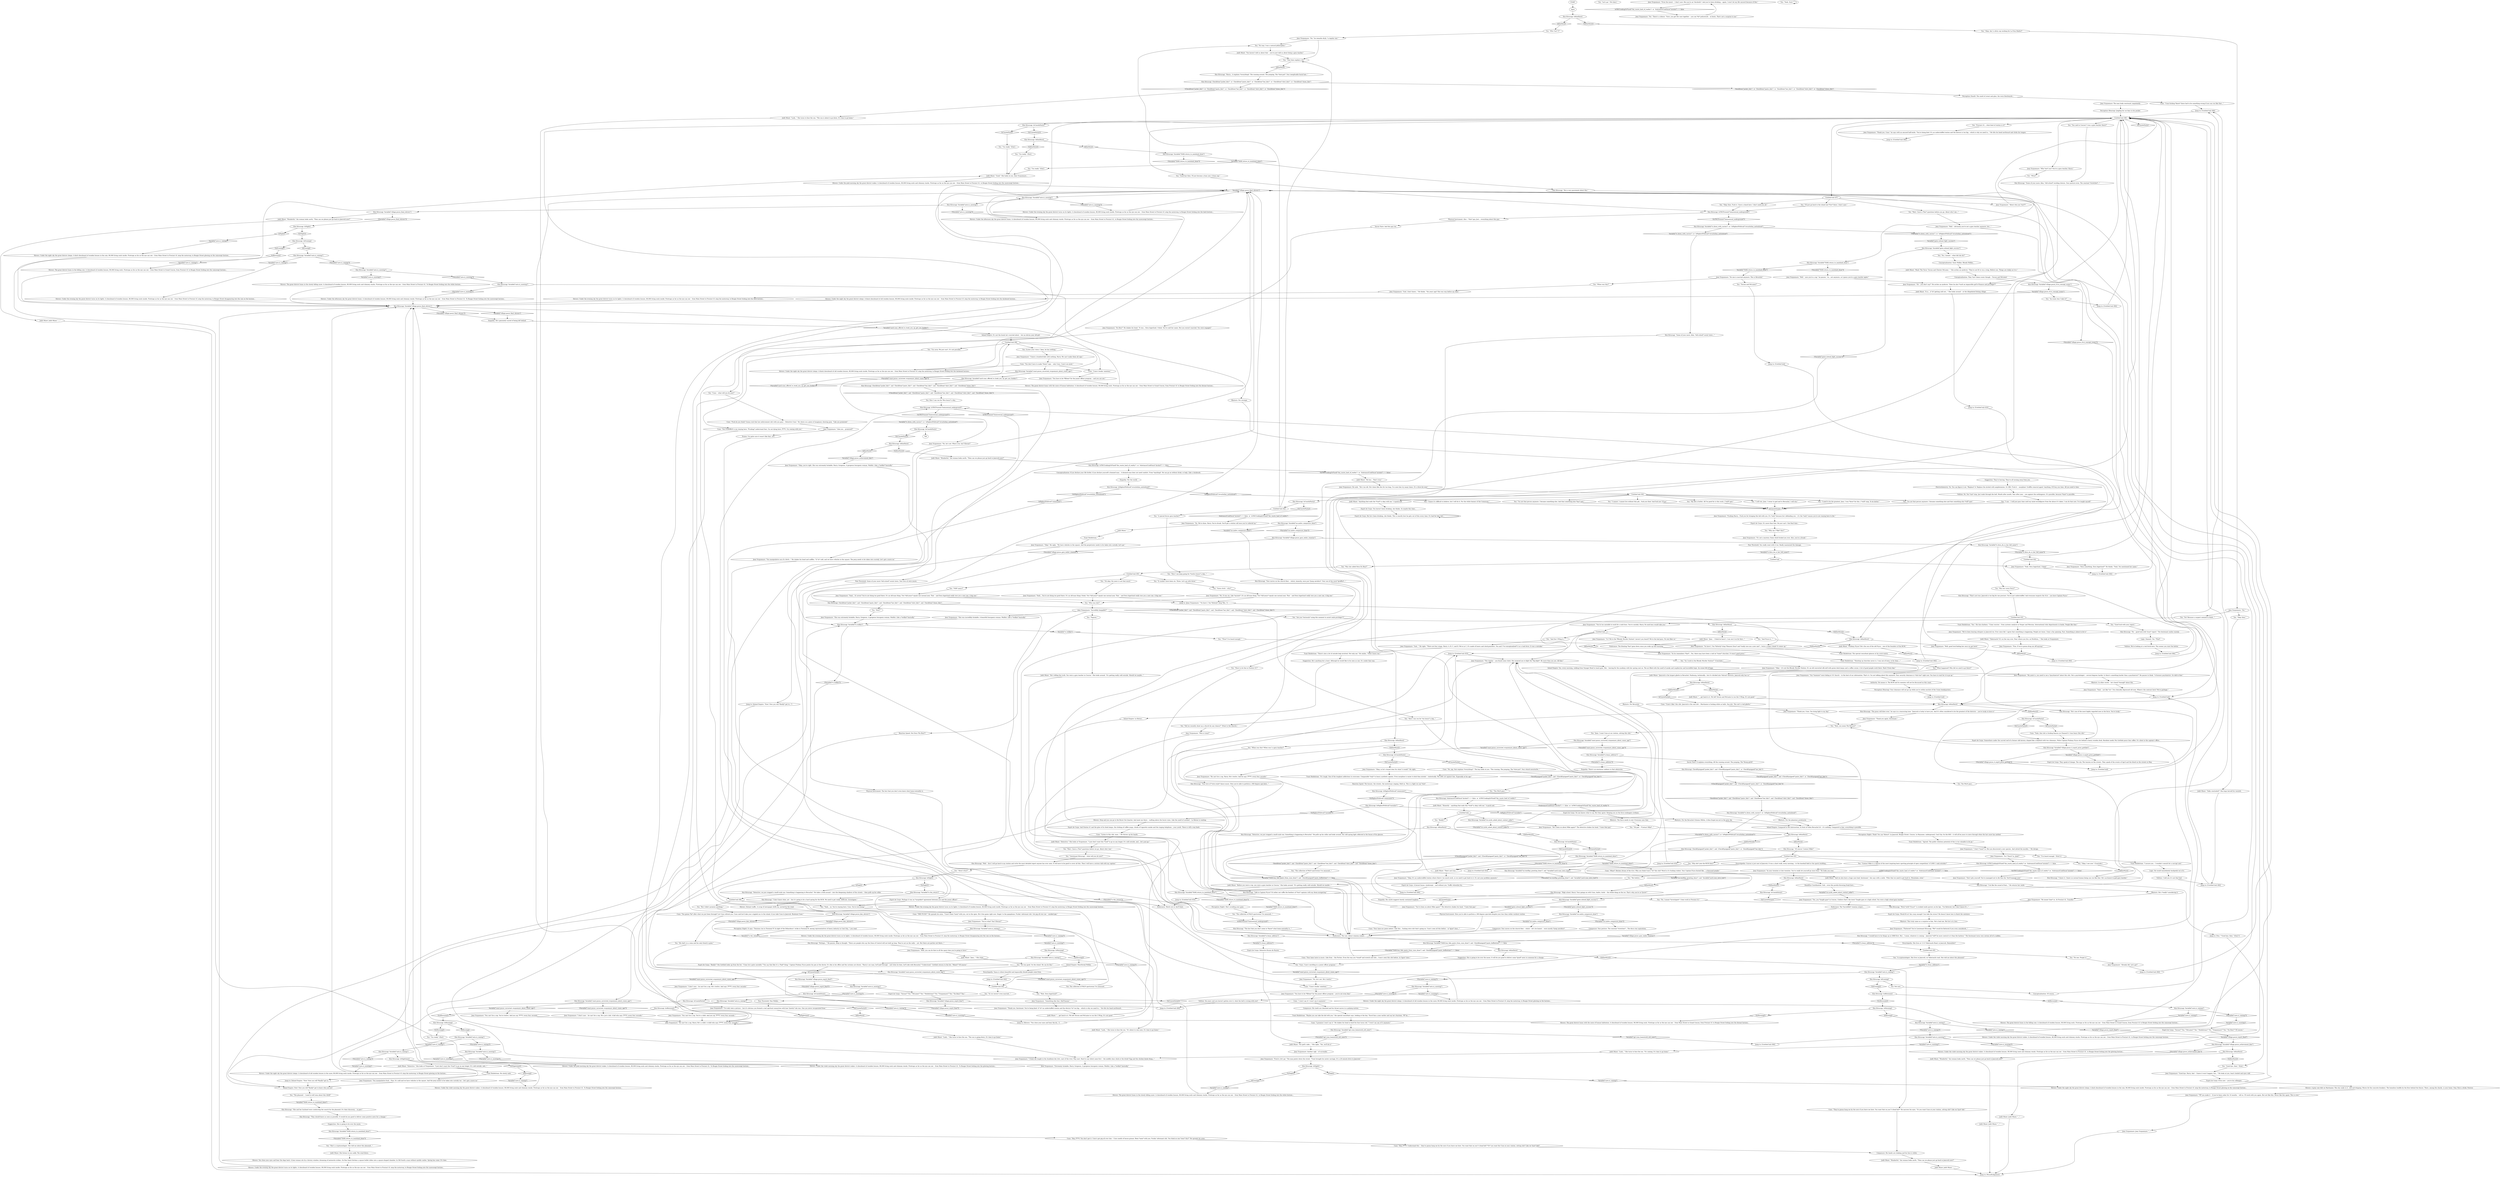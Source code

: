 # VILLAGE / POSSE 3
# the end where you ask your final questions.
# ==================================================
digraph G {
	  0 [label="START"];
	  1 [label="input"];
	  2 [label="You: \"I cannot. I cannot live without this job... fuck you then! And fuck me! I'll go.\""];
	  3 [label="Trant Heidelstam: He slowly nods."];
	  4 [label="Kim Kitsuragi: IsKimHere()"];
	  5 [label="IsKimHere()", shape=diamond];
	  6 [label="!(IsKimHere())", shape=diamond];
	  7 [label="Esprit de Corps: And Station 41 and the glow of its desk lamps, the clicking of coffee mugs, clouds of cigarette smoke and the ringing telephone... your youth. There is still a way back."];
	  8 [label="Esprit de Corps: You haven't been drinking, she thinks. So maybe this time..."];
	  9 [label="You: \"What?\""];
	  10 [label="You: \"No way. I was a natural philosopher.\""];
	  11 [label="Kim Kitsuragi: CheckItem(\"jacket_faln\")  or  CheckItem(\"pants_faln\")  or  CheckItem(\"hat_faln\")  or  CheckItem(\"shirt_faln\")  or  CheckItem(\"shoes_faln\")"];
	  12 [label="CheckItem(\"jacket_faln\")  or  CheckItem(\"pants_faln\")  or  CheckItem(\"hat_faln\")  or  CheckItem(\"shirt_faln\")  or  CheckItem(\"shoes_faln\")", shape=diamond];
	  13 [label="!(CheckItem(\"jacket_faln\")  or  CheckItem(\"pants_faln\")  or  CheckItem(\"hat_faln\")  or  CheckItem(\"shirt_faln\")  or  CheckItem(\"shoes_faln\"))", shape=diamond];
	  14 [label="Kim Kitsuragi: \"Some of your more, khm, *old-school* social views...\""];
	  15 [label="Kim Kitsuragi: \"High school. Harry! Your goings-on with Cuno, Andre, Acele -- the whole thing on the ice. That's why you're so *juvie*.\""];
	  16 [label="Jean Vicquemare: \"Yeah... Or seven? You're not doing too good there. It's an old-man thing. Two *old-years* equals one normal year. That -- and Dora Ingerlund really tore you a new one. A big one.\""];
	  17 [label="You: \"Who was she?\""];
	  18 [label="Jean Vicquemare: \"I think she taught in the Académie des Arts, east of the river. Way east. Hard to say which came first -- the middle class chick or the drink? Egg and the chicken kinda thing...\""];
	  19 [label="You: \"Wait, Dora Ingerlund?\""];
	  20 [label="Kim Kitsuragi: Variable[\"village.posse_41st_concept_iconic\"]"];
	  21 [label="Variable[\"village.posse_41st_concept_iconic\"]", shape=diamond];
	  22 [label="!(Variable[\"village.posse_41st_concept_iconic\"])", shape=diamond];
	  23 [label="Kim Kitsuragi: IsNight()"];
	  24 [label="IsNight()", shape=diamond];
	  25 [label="!(IsNight())", shape=diamond];
	  26 [label="Kim Kitsuragi: \"No -- good luck with *your* report.\" The lieutenant smiles warmly."];
	  27 [label="Kim Kitsuragi: Variable[\"tc.lenas_address\"]"];
	  28 [label="Variable[\"tc.lenas_address\"]", shape=diamond];
	  29 [label="!(Variable[\"tc.lenas_address\"])", shape=diamond];
	  30 [label="You: \"Yeah... no. You're staying here, Cuno. You're too young.\""];
	  31 [label="Jump to: [You: \"\"Good bye, then.\" (End.)\"]"];
	  32 [label="Rhetoric: He's *really* considering it."];
	  33 [label="Kim Kitsuragi: IsMorning()"];
	  34 [label="IsMorning()", shape=diamond];
	  35 [label="!(IsMorning())", shape=diamond];
	  36 [label="Shivers: Under the night sky the great district sleeps: A chessboard of old wooden houses in the snow, 80,000 living souls inside. Firetraps as far as the eye can see -- from Main Street to Precinct 41 atop the motorway, to Boogie Street glowing on the horizon..."];
	  37 [label="Kim Kitsuragi: IsMorning()"];
	  38 [label="IsMorning()", shape=diamond];
	  39 [label="!(IsMorning())", shape=diamond];
	  40 [label="Kim Kitsuragi: Variable[\"village.posse_esprit_final\"]"];
	  41 [label="Variable[\"village.posse_esprit_final\"]", shape=diamond];
	  42 [label="!(Variable[\"village.posse_esprit_final\"])", shape=diamond];
	  43 [label="Jean Vicquemare: \"You can't be a cop. You're twelve. And you say 'f****t' every four seconds.\""];
	  44 [label="Kim Kitsuragi: IsCunoInParty()"];
	  45 [label="IsCunoInParty()", shape=diamond];
	  46 [label="!(IsCunoInParty())", shape=diamond];
	  47 [label="Kim Kitsuragi: Variable[\"gates.mhead_fight_success\"]"];
	  48 [label="Variable[\"gates.mhead_fight_success\"]", shape=diamond];
	  49 [label="!(Variable[\"gates.mhead_fight_success\"])", shape=diamond];
	  50 [label="You: \"Are you *seriously* using this moment to assert male privilege!?!\""];
	  51 [label="Inland Empire: Compared to the intersection, in front of Video Revachol 24 -- it's nothing. Compared to that, everything is possible."];
	  52 [label="Kim Kitsuragi: IsHighestPolitical(\"revacholian_nationhood\")"];
	  53 [label="IsHighestPolitical(\"revacholian_nationhood\")", shape=diamond];
	  54 [label="!(IsHighestPolitical(\"revacholian_nationhood\"))", shape=diamond];
	  55 [label="Kim Kitsuragi: Variable[\"TASK.return_to_mainland_done\"]"];
	  56 [label="Variable[\"TASK.return_to_mainland_done\"]", shape=diamond];
	  57 [label="!(Variable[\"TASK.return_to_mainland_done\"])", shape=diamond];
	  58 [label="Judit Minot: \"Before you were a cop, you were a gym teacher in Couron.\" She looks around. \"It's getting really cold outside. Should we maybe...\""];
	  59 [label="You: \"The collection of FALN sportswear I've amassed...\""];
	  60 [label="Cuno: \"Your lame taste in music. Like from -- the Forties. Even the way you *stand* and stretch and shit... Cuno's seen this shit before. In *gym* class.\""];
	  61 [label="You: \"Was she called Dora Du Bois?\""];
	  62 [label="You: \"No? Because a suspect seemed to think...\""];
	  63 [label="You: \"Really?\""];
	  64 [label="Conceptualization: They *are* damn iconic though -- Torson and McLaine!"];
	  65 [label="You: \"An iconic duo I take it?\""];
	  66 [label="Judit Minot: \"Jamrock is the largest ghetto in Revachol. Faubourg, technically... but it's divided into *eleven* districts. Jamrock only has us.\""];
	  67 [label="Cuno: \"Cuno's likin' this shit. Jamrock is the real shit -- Martinaise is fucking white as balls. Sea-shit. This ain't a real ghetto.\""];
	  68 [label="Kim Kitsuragi: Variable[\"village.posse_4_esprit_price_gottlieb\"]"];
	  69 [label="Variable[\"village.posse_4_esprit_price_gottlieb\"]", shape=diamond];
	  70 [label="!(Variable[\"village.posse_4_esprit_price_gottlieb\"])", shape=diamond];
	  71 [label="Kim Kitsuragi: Variable[\"village.posse_kim_shivers\"]"];
	  72 [label="Variable[\"village.posse_kim_shivers\"]", shape=diamond];
	  73 [label="!(Variable[\"village.posse_kim_shivers\"])", shape=diamond];
	  74 [label="Kim Kitsuragi: \"Talk to Captain Pryce? I'd rather not ruffle the feathers of *two* captains with my doom-mongering.\""];
	  75 [label="Esprit de Corps: Would fit in? Am crazy enough? Can take the stress? He doesn't know how to finish the sentence."];
	  76 [label="You: \"But I didn't promise anything.\""];
	  77 [label="Shivers: Under the night sky the great district sleeps: A dark chessboard of wooden houses in the rain, 80,000 living souls inside. Firetraps as far as the eye can see -- from Main Street to Precinct 41 atop the motorway, to Boogie Street glowing on the rainswept horizon..."];
	  78 [label="Shivers: Under the violet morning sky the great district wakes: A chessboard of wooden houses, 80,000 living souls and chimney stacks. Firetraps as far as the eye can see -- from Main Street to Precinct 41, to Boogie Street forking into the glowing horizon..."];
	  79 [label="Kim Kitsuragi: Variable[\"auto.is_snowing\"]"];
	  80 [label="Variable[\"auto.is_snowing\"]", shape=diamond];
	  81 [label="!(Variable[\"auto.is_snowing\"])", shape=diamond];
	  82 [label="Jean Vicquemare: \"So I *have* to. Jude?\""];
	  83 [label="Kim Kitsuragi: Variable[\"auto.is_snowing\"]"];
	  84 [label="Variable[\"auto.is_snowing\"]", shape=diamond];
	  85 [label="!(Variable[\"auto.is_snowing\"])", shape=diamond];
	  86 [label="Kim Kitsuragi: IsEvening()"];
	  87 [label="IsEvening()", shape=diamond];
	  88 [label="!(IsEvening())", shape=diamond];
	  89 [label="Inland Empire: It's not the locals he's worried about -- but an eleven year old girl."];
	  90 [label="You: The FALN gear..."];
	  91 [label="You: \"I'm ready.\" (End.)"];
	  92 [label="Jump to: [Inland Empire: \"Now! Now you will *finally* get to...\"]"];
	  93 [label="Jean Vicquemare: Jean Vicquemare: \"...\""];
	  94 [label="Trant Heidelstam: \"It's tough. One of the toughest addictions to overcome. Comparable *only* to heavy synthetic opiates. Even morphine is easier to kick than alcohol -- statistically. The odds are against him. Especially at his age.\""];
	  95 [label="You: \"My life is forfeit. All I'm good for is this work. I *will* quit.\""];
	  96 [label="Trant Heidelstam: \"...\""];
	  97 [label="You: \"Okay then. Fuck it. I have a shack here. I don't need you all.\""];
	  98 [label="You: \"A special forces gym teacher?\""];
	  99 [label="Kim Kitsuragi: IsKimHere()"];
	  100 [label="IsKimHere()", shape=diamond];
	  101 [label="!(IsKimHere())", shape=diamond];
	  102 [label="Judit Minot: \"It is... it *is* getting cold out...\" She looks around -- at the dilapidated fishing village."];
	  103 [label="You: \"Okay. I see now.\" (Conclude.)"];
	  104 [label="You: \"When was this?\""];
	  105 [label="Kim Kitsuragi: Variable[\"tc.welkin\"]"];
	  106 [label="Variable[\"tc.welkin\"]", shape=diamond];
	  107 [label="!(Variable[\"tc.welkin\"])", shape=diamond];
	  108 [label="Jean Vicquemare: \"Something like that. Half-Vaasan.\""];
	  109 [label="Suggestion: He's anything but a loser. Although he would like to be seen as one. It's cooler that way."];
	  110 [label="Jean Vicquemare: \"Okay. It's an understaffed station where there's too much work, so we need to get back to it. It's not your problem anymore.\""];
	  111 [label="You: \"What happened? Why did we need to go there?\""];
	  112 [label="Perception (Hearing): Your clearance will not go up while you're within earshot of the Union headquarters."];
	  113 [label="Jump to: [Untitled hub]"];
	  114 [label="Untitled hub (06)"];
	  115 [label="Jean Vicquemare: \"Like you... promised?\""];
	  116 [label="Jean Vicquemare: \"You have to be *fifteen* for the junior officer program -- you're not even that.\""];
	  117 [label="Kim Kitsuragi: IsNight()"];
	  118 [label="IsNight()", shape=diamond];
	  119 [label="!(IsNight())", shape=diamond];
	  120 [label="Kim Kitsuragi: IsAfternoon()"];
	  121 [label="IsAfternoon()", shape=diamond];
	  122 [label="!(IsAfternoon())", shape=diamond];
	  123 [label="Kim Kitsuragi: Variable[\"auto.is_raining\"]"];
	  124 [label="Variable[\"auto.is_raining\"]", shape=diamond];
	  125 [label="!(Variable[\"auto.is_raining\"])", shape=diamond];
	  126 [label="Judit Minot: \"Look...\" She turns to face the sea. \"It's about to rain soon. It's time to go home.\""];
	  127 [label="Volition: I told you it's not that bad."];
	  128 [label="Conceptualization: Of course."];
	  129 [label="Kim Kitsuragi: Variable[\"coast.posse_corrected_vicquemare_about_cunos_age\"]"];
	  130 [label="Variable[\"coast.posse_corrected_vicquemare_about_cunos_age\"]", shape=diamond];
	  131 [label="!(Variable[\"coast.posse_corrected_vicquemare_about_cunos_age\"])", shape=diamond];
	  132 [label="Kim Kitsuragi: Variable[\"ice.andre_composure_done\"]"];
	  133 [label="Variable[\"ice.andre_composure_done\"]", shape=diamond];
	  134 [label="!(Variable[\"ice.andre_composure_done\"])", shape=diamond];
	  135 [label="You: How I can run for *five hours* a day..."];
	  136 [label="Kim Kitsuragi: IsTHCPresent(\"homosexual_underground\")"];
	  137 [label="IsTHCPresent(\"homosexual_underground\")", shape=diamond];
	  138 [label="!(IsTHCPresent(\"homosexual_underground\"))", shape=diamond];
	  139 [label="Rhetoric: The farce needs to end. Everyone sees that."];
	  140 [label="You: \"Contact Mike is a reprise of the most inspiring basic sporting principle of open competition! A 5,000-1 rank outsider!\""];
	  141 [label="Kim Kitsuragi: \"Your moves on the church floor -- which, honestly, were just *jump aerobics*. Your use of the word *graffito*...\""];
	  142 [label="Jump to: [Untitled hub (06)]"];
	  143 [label="Kim Kitsuragi: IsCunoInParty()"];
	  144 [label="IsCunoInParty()", shape=diamond];
	  145 [label="!(IsCunoInParty())", shape=diamond];
	  146 [label="Cuno: \"No, pig, that explains *everything*.\" The boy looks at you. \"The running. The jumping. The *shot-put*. Your whack moustache...\""];
	  147 [label="You: \"The FALN gear...\""];
	  148 [label="Judit Minot: \"Look...\" She turns to face the sea. \"The sun is going down. It's time to go home.\""];
	  149 [label="Jump to: [Untitled hub (04)]"];
	  150 [label="Jump to: [Untitled hub]"];
	  151 [label="Kim Kitsuragi: IsKimHere()"];
	  152 [label="IsKimHere()", shape=diamond];
	  153 [label="!(IsKimHere())", shape=diamond];
	  154 [label="Jean Vicquemare: \"Thank you again, lieutenant.\""];
	  155 [label="Rhetoric: This truly came as a surprise to him. Not a bad one. But he's at a loss."];
	  156 [label="Kim Kitsuragi: \"I would have to tie things up in GRIH first. But... I mean, whatever is coming -- Jamrock *will* be more central to it than the harbour.\" The lieutenant turns very serious all of a sudden."];
	  157 [label="Judit Minot: She listens to you sadly. The wind blows."];
	  158 [label="Cuno: \"Fuck do you think? Gonna rock that law enforcement shit with you guys -- Detective Cuno.\" He chews on a piece of imaginary chewing gum. \"Like you promised.\""];
	  159 [label="Cuno: \"You gonna *lie* after what we just been through? Let Cuno refresh you: Cuno said he'd take your crippled ass to the island, if you take Cuno to Jamrock. Boatman Cuno.\""];
	  160 [label="Jean Vicquemare: \"You're what? Ten? Eleven?\""];
	  161 [label="Trant Heidelstam: \"Maybe you can take the kid with you,\" the special consultant says, looking at the boy. \"Enrol him a year earlier and say he's fourteen. *If* he...\""];
	  162 [label="Shivers: Under the night sky the great district sleeps: A dark chessboard of wooden houses in the rain, 80,000 living souls inside. Firetraps as far as the eye can see -- from Main Street to Precinct 41 atop the motorway, to Boogie Street glowing on the rainswept horizon..."];
	  163 [label="Shivers: The great district hums with the noise of human habitation: A chessboard of wooden houses, 80,000 living souls. Firetraps as far as the eye can see -- from Main Street to Grand Couron, from Precinct 41 to Boogie Street forking into the distant horizon..."];
	  164 [label="Kim Kitsuragi: IsKimHere()"];
	  165 [label="IsKimHere()", shape=diamond];
	  166 [label="!(IsKimHere())", shape=diamond];
	  167 [label="Endurance: The bloating *has* gone down since you woke up that morning..."];
	  168 [label="Jean Vicquemare: \"You manipulative fuck... Fine. It's cold and we have vehicles in the square. And the perp needs to be taken into custody too -- let's get a move on.\""];
	  169 [label="Perception (Hearing): Jingling his car keys in his pocket."];
	  170 [label="Jean Vicquemare: \"Well -- now you're a cop,\" he pauses, \"or... not anymore, so I guess you're a gym teacher again.\""];
	  171 [label="Empathy: His smirk suggests barely contained laughter."];
	  172 [label="Kim Kitsuragi: \"I knew it. I knew no normal human being can run like that. He's an-honest-to-god gym teacher.\""];
	  173 [label="You: \"How I can run for *six hours* a day...\""];
	  174 [label="Untitled hub (04)"];
	  175 [label="You: \"Oh okay. Six years is not that much.\""];
	  176 [label="Rhetoric: In other words -- he's heard *enough* about this."];
	  177 [label="Judit Minot: \"Good.\" She looks at you, then Vicquemare..."];
	  178 [label="Kim Kitsuragi: Variable[\"TASK.return_to_mainland_done\"]"];
	  179 [label="Variable[\"TASK.return_to_mainland_done\"]", shape=diamond];
	  180 [label="!(Variable[\"TASK.return_to_mainland_done\"])", shape=diamond];
	  181 [label="Jump to: [Untitled hub]"];
	  182 [label="Kim Kitsuragi: \"They should know as soon as possible. It would do you good to deliver some positive news for a change.\""];
	  183 [label="You: (Lower your voice.) \"Jean, he has nothing.\""];
	  184 [label="Cuno: \"I promise I won't say it.\" He shakes his head so hard his face turns red. \"I won't say any of it anymore.\""];
	  185 [label="Kim Kitsuragi: Variable[\"apt.cuno_homework_orb_seen\"]"];
	  186 [label="Variable[\"apt.cuno_homework_orb_seen\"]", shape=diamond];
	  187 [label="!(Variable[\"apt.cuno_homework_orb_seen\"])", shape=diamond];
	  188 [label="Inland Empire: Now! Now you will *finally* get to know who you are!"];
	  189 [label="Shivers: Under the violet morning sky the great district wakes: A chessboard of wooden houses, 80,000 living souls and chimney stacks. Firetraps as far as the eye can see -- from Main Street to Precinct 41. To Boogie Street forking into the glowing horizon..."];
	  190 [label="Kim Kitsuragi: Variable[\"auto.is_raining\"]"];
	  191 [label="Variable[\"auto.is_raining\"]", shape=diamond];
	  192 [label="!(Variable[\"auto.is_raining\"])", shape=diamond];
	  193 [label="Jean Vicquemare: \"I don't care -- he can't be a cop. He's twelve. And says 'f****t' every four seconds.\""];
	  194 [label="Kim Kitsuragi: IsCunoInParty()"];
	  195 [label="IsCunoInParty()", shape=diamond];
	  196 [label="!(IsCunoInParty())", shape=diamond];
	  197 [label="Composure: Your moves on the church floor -- which -- let's be honest -- were mostly *jump aerobics*."];
	  198 [label="Untitled hub (06)"];
	  199 [label="You: \"Wait. I have a *few* questions before you go. About who I am...\""];
	  200 [label="Judit Minot: \"You haven't told us about that -- you've just told us about being a gym teacher.\""];
	  201 [label="You: \"Why did I join the RCM then?\""];
	  202 [label="Jean Vicquemare: \"God, I don't know...\" He thinks. \"Six years ago? She was way before my time.\""];
	  203 [label="Cuno: \"What?! Bitches dream of the 41st. Why you think Cuno's *in* this shit? Word is it's fucking violent. Your Captain Pryce dusted like... a thousand people.\""];
	  204 [label="You: \"Did we recently shoot up a church by any chance?\" (Point to the church.)"];
	  205 [label="Jean Vicquemare: \"Our *enemies* were hiding in *a* church -- to the best of our information. That's it. I'm not talking about this anymore. Your security clearance is *shit-tier* right now. You have to wait for it to go up.\""];
	  206 [label="Shivers: Distant traffic. A scrap of newspaper drifts by, carried by the wind."];
	  207 [label="You: \"No, I meant *investigate*. Come work in Precinct 41.\""];
	  208 [label="Jean Vicquemare: \"We've been hearing whispers in Jamrock too. Ever since fall. I agree that something is happening. People are tense. I hear a fan spinning. Fast. Something is about to hit it.\""];
	  209 [label="You: \"No one. Forget it.\""];
	  210 [label="Cuno: \"THE FUCK?!\" He spreads his arms. \"Cuno's been *seen* with you, out in the open. He's free game right now. Singin' to the popophone. Fuckin' informant shit. Got pig all over me -- smoked pig.\""];
	  211 [label="Cuno: \"Not POSSIBLE is me staying here. *Fucking* understand that. I'm not dying here, f****t. I'm coming with you.\""];
	  212 [label="Judit Minot: \"For god's sake...\" She sighs. \"Yes, we'll do it.\""];
	  213 [label="Esprit de Corps: Even now -- you're his colleague."];
	  214 [label="Kim Kitsuragi: \"I do like the sound of that...\" He returns her smile."];
	  215 [label="Shivers: Under the afternoon sky the great district hums: A chessboard of wooden houses, 80,000 living souls and chimney stacks. Firetraps as far as the eye can see -- from Main Street to Precinct 41, to Boogie Street forking into the snowswept horizon..."];
	  216 [label="Kim Kitsuragi: Variable[\"auto.is_snowing\"]"];
	  217 [label="Variable[\"auto.is_snowing\"]", shape=diamond];
	  218 [label="!(Variable[\"auto.is_snowing\"])", shape=diamond];
	  219 [label="Kim Kitsuragi: Variable[\"village.posse_final_shivers\"]"];
	  220 [label="Variable[\"village.posse_final_shivers\"]", shape=diamond];
	  221 [label="!(Variable[\"village.posse_final_shivers\"])", shape=diamond];
	  222 [label="Kim Kitsuragi: CheckEquipped(\"jacket_faln\")  and  (CheckEquipped(\"pants_faln\")  or  CheckEquipped(\"hat_faln\"))"];
	  223 [label="CheckEquipped(\"jacket_faln\")  and  (CheckEquipped(\"pants_faln\")  or  CheckEquipped(\"hat_faln\"))", shape=diamond];
	  224 [label="!(CheckEquipped(\"jacket_faln\")  and  (CheckEquipped(\"pants_faln\")  or  CheckEquipped(\"hat_faln\")))", shape=diamond];
	  225 [label="Judit Minot: \"Wonderful,\" the woman looks north. \"Then can we please just go back to Jamrock now?\""];
	  226 [label="Kim Kitsuragi: IsKimHere()"];
	  227 [label="IsKimHere()", shape=diamond];
	  228 [label="!(IsKimHere())", shape=diamond];
	  229 [label="Judit Minot: Judit Minot: \"...\""];
	  230 [label="Judit Minot: Judit Minot: \"...\""];
	  231 [label="You: \"I will win, Jean. I swear to god and to Revachol, I will win.\""];
	  232 [label="Judit Minot: \"...\""];
	  233 [label="You: \"That does explain a lot.\""];
	  234 [label="Jump to: [Untitled hub (03)]"];
	  235 [label="Cuno: \"Your lame-ass pants before. Like this... fucking retro shit that's going on. Cuno's seen all this before -- in *gym* class...\""];
	  236 [label="Jean Vicquemare: \"Incredibly bangable?\""];
	  237 [label="You: \"Figures.\""];
	  238 [label="Jean Vicquemare: \"So have I. You *bitterly* drop *Dearest Dora* and *really tore me a new one*... twice a week I think? It comes up.\""];
	  239 [label="Jump to: [Untitled hub (06)]"];
	  240 [label="Jean Vicquemare: \"No.\""];
	  241 [label="Jump to: [Untitled hub (06)]"];
	  242 [label="Jean Vicquemare: \"Okay -- it's not the Bloody Murder Station. It's an old converted silk mill with green desk lamps and a coffee corner. A lot of good people work there. Hard. Every day.\""];
	  243 [label="Cuno: \"Yeah, that shit is fucking famous on Channel 8. Cuno hears this shit.\""];
	  244 [label="Jean Vicquemare: \"Thank you, Cuno. You bring light to my day.\""];
	  245 [label="You: \"Want to do that at Station 41?\""];
	  246 [label="You: \"A cryptozoologist. She lives in Jamrock, on Tabernacle road. She told me about this phasmid.\""];
	  247 [label="Untitled hub (05)"];
	  248 [label="Esprit de Corps: Perhaps it was an *unspoken* agreement between you and the junior officer?"];
	  249 [label="Cuno: \"Cuno's fuckin' nineteen.\""];
	  250 [label="Cuno: \"You don't have to make *them* cops -- only Cuno. Cuno's an asset.\""];
	  251 [label="Shivers: The great district hums in the falling rain: A chessboard of wooden houses, 80,000 living souls. Firetraps as far as the eye can see -- from Main Street to Grand Couron, from Precinct 41 to Boogie Street forking into the rainswept horizon..."];
	  252 [label="Shivers: A grey rain falls on Martinaise. The city soaks in it, cold and dripping. Waves hit the concrete breakers. The homeless huddle by the fires behind the fences. There, among the shacks, is your home. Stay. Have a drink. Forever."];
	  253 [label="Jean Vicquemare: \"No, he's not. What is he, ten? Eleven?\""];
	  254 [label="Kim Kitsuragi: Variable[\"TASK.return_to_mainland_done\"]"];
	  255 [label="Variable[\"TASK.return_to_mainland_done\"]", shape=diamond];
	  256 [label="!(Variable[\"TASK.return_to_mainland_done\"])", shape=diamond];
	  257 [label="Perception (Sight): She's avoiding your gaze."];
	  258 [label="Physical Instrument: How you're able to perform a 360-degree spin-kick despite your less than stellar workout routine."];
	  259 [label="Perception (Sight): Think! You can *detect*. In Jamrock. Boogie Street. Couron. Le Royaume, underground. Coal City. On the 8/81-- it will all be yours to sieve through when the last snow has melted."];
	  260 [label="Kim Kitsuragi: IsHighestPolitical(\"moralist\")"];
	  261 [label="IsHighestPolitical(\"moralist\")", shape=diamond];
	  262 [label="!(IsHighestPolitical(\"moralist\"))", shape=diamond];
	  263 [label="You: \"I'm ready.\" (End.)"];
	  264 [label="You: \"I'll just go back to the island and *live* there. I don't care.\""];
	  265 [label="Judit Minot: \"Detective.\" She looks at Vicquemare. \"I just don't want this *trial* to go on any longer. It's cold outside, and... let's just go.\""];
	  266 [label="Kim Kitsuragi: Variable[\"tc.down_with_racism\"]  or  IsHighestPolitical(\"revacholian_nationhood\")"];
	  267 [label="Variable[\"tc.down_with_racism\"]  or  IsHighestPolitical(\"revacholian_nationhood\")", shape=diamond];
	  268 [label="!(Variable[\"tc.down_with_racism\"]  or  IsHighestPolitical(\"revacholian_nationhood\"))", shape=diamond];
	  269 [label="Jump to: [Untitled hub (03)]"];
	  270 [label="Jean Vicquemare: \"It's not a mystery. Some chick fucked you over. Also, you're a drunk.\""];
	  271 [label="Pain Threshold: You really went with it too. Really maximized the damage."];
	  272 [label="Jean Vicquemare: \"You're too unstable to work for a mob boss. You're suicidal, Harry. No mob boss would take you.\""];
	  273 [label="Logic: He would immediately backpedal out of it."];
	  274 [label="You: \"Good bye, then.\" (End.)"];
	  275 [label="Judit Minot: \"... get back to it. We left Torson and McLaine to run the C-Wing. It's not good.\""];
	  276 [label="Judit Minot: \"That's not true...\""];
	  277 [label="Jump to: [Untitled hub (06)]"];
	  278 [label="You: \"Good luck with your report.\""];
	  279 [label="Judit Minot: \"Jean...\" She stops."];
	  280 [label="You: \"I'm sorry. We just can't. It's not possible.\""];
	  281 [label="Kim Kitsuragi: Variable[\"auto.is_snowing\"]"];
	  282 [label="Variable[\"auto.is_snowing\"]", shape=diamond];
	  283 [label="!(Variable[\"auto.is_snowing\"])", shape=diamond];
	  284 [label="Shivers: Under the evening sky the great district turns on its lights: A chessboard of wooden houses, 80,000 living souls inside. Firetraps as far as the eye can see -- from Main Street to Precinct 41 atop the motorway, to Boogie Street forking into the dark horizon..."];
	  285 [label="Kim Kitsuragi: Variable[\"auto.is_raining\"]"];
	  286 [label="Variable[\"auto.is_raining\"]", shape=diamond];
	  287 [label="!(Variable[\"auto.is_raining\"])", shape=diamond];
	  288 [label="Jean Vicquemare: \"He can't be a cop, Harry. He's twelve. And he says 'f****t' every four seconds.\""];
	  289 [label="Jump to: [PosseEndgame()]"];
	  290 [label="Untitled hub (02)"];
	  291 [label="Judit Minot: \"Wonderful,\" the woman looks north. \"Then can we please just go back to Jamrock now?\""];
	  292 [label="Kim Kitsuragi: Variable[\"TASK.return_to_mainland_done\"]"];
	  293 [label="Variable[\"TASK.return_to_mainland_done\"]", shape=diamond];
	  294 [label="!(Variable[\"TASK.return_to_mainland_done\"])", shape=diamond];
	  295 [label="Judit Minot: \"He has... That's true.\""];
	  296 [label="You: \"I need to be the greatest, Jean. I was *born* for this. I *will* stop. To be better.\""];
	  297 [label="You: \"Precinct 41... what kind of station is it?\""];
	  298 [label="Kim Kitsuragi: IsCunoInParty()"];
	  299 [label="IsCunoInParty()", shape=diamond];
	  300 [label="!(IsCunoInParty())", shape=diamond];
	  301 [label="Inland Empire: You, every morning, walking from Voyager Road to teach gym. She -- leaving for the academy with her spring coat on. The air filled with the smell of smoke and raspberries and incredible hope. An ocean full of hope."];
	  302 [label="You: \"*SIX* years?\""];
	  303 [label="Trant Heidelstam: The special consultant glances at his wrist-watch."];
	  304 [label="Jump to: [Untitled hub (06)]"];
	  305 [label="Trant Heidelstam: \"There's also a lot of outside help involved. Not only me.\" He smiles. \"Other losers too.\""];
	  306 [label="You: \"So I work in the Bloody Murder Station?\" (Conclude.)"];
	  307 [label="Esprit de Corps: They speak of change. The city. The tension on the streets. They speak of the events of April and the blood on the streets in May."];
	  308 [label="Kim Kitsuragi: \"Well -- first I will go back to my station and write the most detailed report anyone has ever seen. It will have to be good to cover all this. Then I will have a serious talk with my captain.\""];
	  309 [label="Jean Vicquemare: \"Flattered? You're Lieutenant Kitsuragi. *We* would be flattered if you even considered...\""];
	  310 [label="Volition: We're looking at a real brick here. The sooner you start the better."];
	  311 [label="Jean Vicquemare: \"Already did. Let's go?\""];
	  312 [label="Composure: His hands are shaking and his face is white."];
	  313 [label="Shivers: Under the pink morning sky the great district wakes: A chessboard of wooden houses, 80,000 living souls and chimney stacks. Firetraps as far as the eye can see -- from Main Street to Precinct 41. To Boogie Street forking into the snowswept horizon..."];
	  314 [label="Kim Kitsuragi: IsNight()"];
	  315 [label="IsNight()", shape=diamond];
	  316 [label="!(IsNight())", shape=diamond];
	  317 [label="Untitled hub"];
	  318 [label="Physical Instrument: The fact that you don't even know what homo-sexuality is."];
	  319 [label="Kim Kitsuragi: IsCunoInParty()"];
	  320 [label="IsCunoInParty()", shape=diamond];
	  321 [label="!(IsCunoInParty())", shape=diamond];
	  322 [label="You: \"I'm ready.\" (End.)"];
	  323 [label="Judit Minot: Judit Minot: \"...\""];
	  324 [label="Kim Kitsuragi: IsTHCCookingOrFixed(\"the_waste_land_of_reality\") or  SubstanceUsedOnce(\"alcohol\") == false"];
	  325 [label="IsTHCCookingOrFixed(\"the_waste_land_of_reality\") or  SubstanceUsedOnce(\"alcohol\") == false", shape=diamond];
	  326 [label="!(IsTHCCookingOrFixed(\"the_waste_land_of_reality\") or  SubstanceUsedOnce(\"alcohol\") == false)", shape=diamond];
	  327 [label="You: \"Let's go.\" (No time.)"];
	  328 [label="Kim Kitsuragi: \"Of course! Contact Mike!\""];
	  329 [label="Kim Kitsuragi: Variable[\"ice.andre_composure_done\"]"];
	  330 [label="Variable[\"ice.andre_composure_done\"]", shape=diamond];
	  331 [label="!(Variable[\"ice.andre_composure_done\"])", shape=diamond];
	  332 [label="You: \"It couldn't have been six. Three. Let's go with three.\""];
	  333 [label="Jean Vicquemare: \"She was extremely fuckable, Harry. Gorgeous. A gorgeous bourgeois woman. Waifish. Like a *welkin* basically.\""];
	  334 [label="Jean Vicquemare: \"I've only seen a picture -- but it's obvious you formed a real spiritual connection with how *pretty* she was. One you never recuperated from.\""];
	  335 [label="Jean Vicquemare: \"Yeah... You're not doing too good there. It's an old-man thing I think. Two *old-years* equals one normal year. That -- and Dora Ingerlund really tore you a new one. A big one.\""];
	  336 [label="You: \"And the C-Wing is...\""];
	  337 [label="Jean Vicquemare: \"God...\" He sighs. \"There are four wings, Harry: A, B, C, and D. We're in C. It's made of losers and clock-punchers. You and I *re-conceptualized* it as a task force. It was a mistake.\""];
	  338 [label="You: \"And Pryce is...\""];
	  339 [label="Kim Kitsuragi: \"He's one of the most highly regarded men in the force. You're lucky.\""];
	  340 [label="Esprit de Corps: A lowset house, windswept -- and without you. Traffic whooshes by..."];
	  341 [label="Kim Kitsuragi: \"Detective, we just stopped a small-scale war. Something is happening to Revachol.\" He takes a look around -- into the deepening shadows of the streets -- then pulls up his collar."];
	  342 [label="Perception (Sight): It says: \"Tensions rise in Terminal YC In light of the Débardeurs' strike in Terminal B, among representatives of heavy industry in Coal City...\" you read."];
	  343 [label="Kim Kitsuragi: \"Work *with* Pryce?\" A crooked smile quivers on his lips. \"I'm flattered, but I don't know if I...\""];
	  344 [label="Jean Vicquemare: \"Fine. If we're gonna drop you off anyway.\""];
	  345 [label="Jean Vicquemare: \"No, he's not. He's twelve.\""];
	  346 [label="Jean Vicquemare: \"I know a hundred kids with nothing, Harry. We can't make them all cops.\""];
	  347 [label="Composure: His teeth are clenched and his throat moves in a gulping motion."];
	  348 [label="Jean Vicquemare: \"*If* you make it -- if you've been sober for 10 months -- tell us. I'll work with you again. But not like this. Never like this again. This is over.\""];
	  349 [label="Kim Kitsuragi: Variable[\"coast.posse_corrected_vicquemare_about_cunos_age\"]"];
	  350 [label="Variable[\"coast.posse_corrected_vicquemare_about_cunos_age\"]", shape=diamond];
	  351 [label="!(Variable[\"coast.posse_corrected_vicquemare_about_cunos_age\"])", shape=diamond];
	  352 [label="Composure: Your posture. The constant *stretches*... The disco star aspirations."];
	  353 [label="Kim Kitsuragi: IsKimHere()"];
	  354 [label="IsKimHere()", shape=diamond];
	  355 [label="!(IsKimHere())", shape=diamond];
	  356 [label="Volition: No. You *can* stop. Just wade through the hell. Month after month. Year after year -- you against the nothingness. It's possible, because *time* is possible."];
	  357 [label="Rhetoric: For the Revachol Citizens Militia. A blue forget-me-not in the grey sky."];
	  358 [label="Esprit de Corps: It's more than that. He just can't. One final time..."];
	  359 [label="Kim Kitsuragi: \"Harry... it explains *everything*. The running around. The jumping. The *shot-put*. Your inexplicable facial hair...\""];
	  360 [label="Kim Kitsuragi: \"The fact that you don't seem to *know* what homo-sexuality is...\""];
	  361 [label="Kim Kitsuragi: Variable[\"ice.tentflap_greeting_done\"]  and  Variable[\"yard.cuno_intro_hub\"]"];
	  362 [label="Variable[\"ice.tentflap_greeting_done\"]  and  Variable[\"yard.cuno_intro_hub\"]", shape=diamond];
	  363 [label="!(Variable[\"ice.tentflap_greeting_done\"]  and  Variable[\"yard.cuno_intro_hub\"])", shape=diamond];
	  364 [label="Savoir Faire: And this guy too."];
	  365 [label="You: \"So we weren't even married...\""];
	  366 [label="You: \"Okay then.\""];
	  367 [label="Judit Minot: \"Talks concluded?\" She hugs herself for warmth."];
	  368 [label="Esprit de Corps: Somewhere under the curved roof of a former silk factory, shaped like a ladybird with two chimneys, Police Captain Ptolemy Pryce sits behind a heavy wooden desk. Resident medic Nix Gottlieb pours him coffee. It's silent in the captain's office..."];
	  369 [label="Judit Minot: \"Ptolemy Pryce? He's the son of the old Pryce -- one of the founders of the RCM.\""];
	  370 [label="Trant Heidelstam: \"Shooting up churches never is. I was out of town, to be clear....\""];
	  371 [label="Authority: He means it. The RCM and its enemies will not be discussed on this coast."];
	  372 [label="You: \"About what?\""];
	  373 [label="Logic: Dammit. Yes. *That*."];
	  374 [label="Jean Vicquemare: \"You have to be *fifteen* for the junior officer program -- and you are not.\""];
	  375 [label="Jean Vicquemare: \"Good bye, Harry. And -- I know it won't happen, but...\" He looks at you, heart steeled and eyes cold."];
	  376 [label="Jean Vicquemare: Another sigh -- of surrender."];
	  377 [label="Shivers: Under the violet morning sky the great district wakes: A chessboard of wooden houses, 80,000 living souls and chimney stacks. Firetraps as far as the eye can see -- from Main Street to Precinct 41, to Boogie Street forking into the rainswept horizon..."];
	  378 [label="Suggestion: She is going to be over the moon."];
	  379 [label="Shivers: Under the night sky the great district sleeps: A chessboard of old wooden houses in the snow, 80,000 living souls inside. Firetraps as far as the eye can see -- from Main Street to Precinct 41 atop the motorway, to Boogie Street glowing on the horizon..."];
	  380 [label="Shivers: Under the evening sky the great district turns on its lights: A chessboard of wooden houses, 80,000 living souls inside. Firetraps as far as the eye can see -- from Main Street to Precinct 41 atop the motorway, to Boogie Street disappearing into the rain on the horizon..."];
	  381 [label="Shivers: The great district hums in the falling rain: A chessboard of wooden houses, 80,000 living souls. Firetraps as far as the eye can see -- from Main Street to Grand Couron, from Precinct 41 to Boogie Street forking into the rainswept horizon..."];
	  382 [label="Kim Kitsuragi: Variable[\"auto.is_raining\"]"];
	  383 [label="Variable[\"auto.is_raining\"]", shape=diamond];
	  384 [label="!(Variable[\"auto.is_raining\"])", shape=diamond];
	  385 [label="Kim Kitsuragi: Variable[\"coast.posse_corrected_vicquemare_about_cunos_age\"]"];
	  386 [label="Variable[\"coast.posse_corrected_vicquemare_about_cunos_age\"]", shape=diamond];
	  387 [label="!(Variable[\"coast.posse_corrected_vicquemare_about_cunos_age\"])", shape=diamond];
	  388 [label="Jean Vicquemare: \"Even the insect -- I don't care. But you're an *alcoholic*. And you've been drinking -- again. I won't let my life unravel because of this.\""];
	  389 [label="Electrochemistry: No. You can figure it out. *Replace* it! Replace the alcohol with amphetamine. Or GBL! Fuck it -- morphine! Graffito removal agent! Anything. It'll buy you time. All you need is time."];
	  390 [label="Empathy: For the world."];
	  391 [label="Jean Vicquemare: The man looks westward, impatiently."];
	  392 [label="You: \"Lieutenant Kitsuragi -- what will you do now?\""];
	  393 [label="Untitled hub (07)"];
	  394 [label="You: \"Oh god -- *Contact Mike*...\""];
	  395 [label="Jean Vicquemare: \"Yes, you *taught gym* in Couron. I believe that's the term? Taught gym at a high school. You were a high school gym teacher.\""];
	  396 [label="Kim Kitsuragi: \"Some of your more, khm, *old-school* wording choices. Your posture even. The constant *stretches*...\""];
	  397 [label="Kim Kitsuragi: Variable[\"village.posse_gym_endur_stamina\"]"];
	  398 [label="Variable[\"village.posse_gym_endur_stamina\"]", shape=diamond];
	  399 [label="!(Variable[\"village.posse_gym_endur_stamina\"])", shape=diamond];
	  400 [label="Kim Kitsuragi: Variable[\"tc.dora_du_is_her_full_name\"]"];
	  401 [label="Variable[\"tc.dora_du_is_her_full_name\"]", shape=diamond];
	  402 [label="!(Variable[\"tc.dora_du_is_her_full_name\"])", shape=diamond];
	  403 [label="You: \"Was her name Dora?\""];
	  404 [label="Jean Vicquemare: \"Dora something. Dora Ingerlund?\" He thinks. \"Yeah. You mentioned her name.\""];
	  405 [label="Jean Vicquemare: \"No. It was six. Like *ancient*. It's an old-man thing. Two *old-years* equals one normal year. That -- and Dora Ingerlund really tore you a new one. A big one.\""];
	  406 [label="You: \"Some chick -- who?\""];
	  407 [label="Jean Vicquemare: \"Yeah. Dora Ingerlund, I think.\""];
	  408 [label="Kim Kitsuragi: \"That's not true. Jamrock is too big for one precinct. You're just understaffed. And everyone respects the 41st -- you have Captain Pryce.\""];
	  409 [label="Jean Vicquemare: \"So he remembers *that*... Yes, there may have been a raid on *some* churches. It wasn't good press.\""];
	  410 [label="Jean Vicquemare: \"Who is Lena?\""];
	  411 [label="Kim Kitsuragi: \"She and her husband were conducting the search for the phasmid. It's their discovery -- in part.\""];
	  412 [label="Jump to: [Untitled hub (06)]"];
	  413 [label="Shivers: You close your eyes and hear the dogs bark. A lone woman sits by a factory window, dreaming of meteorite strikes. On Rue Saint-Gérôme a square bullet slides into a square-shaped chamber. In Old South a man without eyelids smiles. Spring has come. It's time."];
	  414 [label="Kim Kitsuragi: Variable[\"auto.is_snowing\"]"];
	  415 [label="Variable[\"auto.is_snowing\"]", shape=diamond];
	  416 [label="!(Variable[\"auto.is_snowing\"])", shape=diamond];
	  417 [label="Kim Kitsuragi: Variable[\"auto.is_snowing\"]"];
	  418 [label="Variable[\"auto.is_snowing\"]", shape=diamond];
	  419 [label="!(Variable[\"auto.is_snowing\"])", shape=diamond];
	  420 [label="Kim Kitsuragi: Variable[\"village.posse_final_shivers\"]"];
	  421 [label="Variable[\"village.posse_final_shivers\"]", shape=diamond];
	  422 [label="!(Variable[\"village.posse_final_shivers\"])", shape=diamond];
	  423 [label="Judit Minot: \"Wonderful,\" the woman looks north. \"Then can we please just go back to Jamrock now?\""];
	  424 [label="Kim Kitsuragi: Variable[\"village.posse_esprit_final\"]"];
	  425 [label="Variable[\"village.posse_esprit_final\"]", shape=diamond];
	  426 [label="!(Variable[\"village.posse_esprit_final\"])", shape=diamond];
	  427 [label="Kim Kitsuragi: Variable[\"auto.is_snowing\"]"];
	  428 [label="Variable[\"auto.is_snowing\"]", shape=diamond];
	  429 [label="!(Variable[\"auto.is_snowing\"])", shape=diamond];
	  430 [label="Esprit de Corps: \"Torson?\"
\"Yes.\"
\"McLaine?\"
\"Yes.\"
\"Heidelstam?\"
\"No.\"
\"Vicquemare?\"
\"Yes.\"
\"Du Bois?\"
\"Yes.\""];
	  431 [label="Kim Kitsuragi: IsCunoInParty()"];
	  432 [label="IsCunoInParty()", shape=diamond];
	  433 [label="!(IsCunoInParty())", shape=diamond];
	  434 [label="Kim Kitsuragi: IsCunoInParty()"];
	  435 [label="IsCunoInParty()", shape=diamond];
	  436 [label="!(IsCunoInParty())", shape=diamond];
	  437 [label="Jump to: [Inland Empire: \"Now! Now you will *finally* get to...\"]"];
	  438 [label="Suggestion: They're leaving. They're all turning away from you."];
	  439 [label="Untitled hub (04)"];
	  440 [label="Kim Kitsuragi: IsHighestPolitical(\"communist\")"];
	  441 [label="IsHighestPolitical(\"communist\")", shape=diamond];
	  442 [label="!(IsHighestPolitical(\"communist\"))", shape=diamond];
	  443 [label="Kim Kitsuragi: SubstanceUsedOnce(\"alcohol\") == false  or  IsTHCCookingOrFixed(\"the_waste_land_of_reality\")"];
	  444 [label="SubstanceUsedOnce(\"alcohol\") == false  or  IsTHCCookingOrFixed(\"the_waste_land_of_reality\")", shape=diamond];
	  445 [label="!(SubstanceUsedOnce(\"alcohol\") == false  or  IsTHCCookingOrFixed(\"the_waste_land_of_reality\"))", shape=diamond];
	  446 [label="Judit Minot: \"Honestly -- anything that ends this *trial* is okay with me.\" A quick nod."];
	  447 [label="Jean Vicquemare: \"Don't pity yourself. You've managed not to die thus far. You'll manage now.\""];
	  448 [label="Kim Kitsuragi: IsTHCPresent(\"homosexual_underground\")"];
	  449 [label="IsTHCPresent(\"homosexual_underground\")", shape=diamond];
	  450 [label="!(IsTHCPresent(\"homosexual_underground\"))", shape=diamond];
	  451 [label="Physical Instrument: Also -- *this* guy. Just... everything about this guy."];
	  452 [label="Kim Kitsuragi: Variable[\"TASK.buy_faln_pants_from_cuno_done\"]  and  CheckEquipped(\"pants_bellbottom\") == false"];
	  453 [label="Variable[\"TASK.buy_faln_pants_from_cuno_done\"]  and  CheckEquipped(\"pants_bellbottom\") == false", shape=diamond];
	  454 [label="!(Variable[\"TASK.buy_faln_pants_from_cuno_done\"]  and  CheckEquipped(\"pants_bellbottom\") == false)", shape=diamond];
	  455 [label="Kim Kitsuragi: IsKimHere()"];
	  456 [label="IsKimHere()", shape=diamond];
	  457 [label="!(IsKimHere())", shape=diamond];
	  458 [label="Suggestion: She is going to be over the moon. It will do you good to deliver some *good* news to someone for a change."];
	  459 [label="Cuno: \"They're gonna hang me by the nuts if you leave me here. You want that on you? A dead kid?\" He narrows his eyes. \"Or you want Cuno at your station, solving shit? Like we *just* did.\""];
	  460 [label="Cuno: \"Hey, f****t! Understand this -- they're gonna hang me by the nuts if you leave me here. You want that on you? A dead kid? *Or* you want the Cuno at your station, solving shit? Like we *just* did?\""];
	  461 [label="Shivers: The great district hums with the noise of human habitation: A chessboard of wooden houses, 80,000 living souls. Firetraps as far as the eye can see -- from Main Street to Grand Couron, from Precinct 41 to Boogie Street forking into the distant horizon..."];
	  462 [label="You: \"I'm ready.\" (End.)"];
	  463 [label="Kim Kitsuragi: \"He is very passionate about this.\""];
	  464 [label="Judit Minot: \"Jean -- I think he hasn't. I can see it on his face...\""];
	  465 [label="Jean Vicquemare: \"No.\" There's a silence. \"Sure, you got the case together -- you can *do* policework -- in bouts. That's not a surprise to me.\""];
	  466 [label="You: \"Okay. Am I a dirty cop working for La Puta Madre?\""];
	  467 [label="You: \"You said in Couron? I was a gym teacher there?\""];
	  468 [label="Jump to: [Untitled hub (03)]"];
	  469 [label="Kim Kitsuragi: IsKimHere()"];
	  470 [label="IsKimHere()", shape=diamond];
	  471 [label="!(IsKimHere())", shape=diamond];
	  472 [label="Hand/Eye Coordination: God... even this javelin-throwing freak here..."];
	  473 [label="Jean Vicquemare: \"Du Bois?\" He shakes his head. \"It was... Dora Ingerlund, I think. You've said her name. But you weren't married. You were engaged.\""];
	  474 [label="Untitled hub (05)"];
	  475 [label="Jump to: [Untitled hub (06)]"];
	  476 [label="Jean Vicquemare: \"Yeah -- not like *us*. Two clinically depressed old men. Where's the contrast here? We're garbage.\""];
	  477 [label="Jump to: [Untitled hub (06)]"];
	  478 [label="Jump to: [Untitled hub (06)]"];
	  479 [label="You: \"Guys. Cuno's enrolling in a junior officer program.\""];
	  480 [label="Shivers: Under the evening sky the great district turns on its lights: A chessboard of wooden houses, 80,000 living souls inside. Firetraps as far as the eye can see -- from Main Street to Precinct 41 atop the motorway, to Boogie Street forking into the snowswept horizon..."];
	  481 [label="Kim Kitsuragi: IsMorning()"];
	  482 [label="IsMorning()", shape=diamond];
	  483 [label="!(IsMorning())", shape=diamond];
	  484 [label="Kim Kitsuragi: Variable[\"auto.is_raining\"]"];
	  485 [label="Variable[\"auto.is_raining\"]", shape=diamond];
	  486 [label="!(Variable[\"auto.is_raining\"])", shape=diamond];
	  487 [label="Esprit de Corps: \"Really?\" Nix Gottlieb looks up from the list. \"I hear he's quite unstable.\"
\"You say that like it's a *bad* thing,\" Captain Ptolemy Pryce points his pen at the doctor. It's dim in his office and the curtains are drawn. \"Harry's our man, he'll pull through -- and when he does, he'll side with Revachol.\"
\"Understood.\" Gottlieb returns to the list. \"Minot?\"
\"Of course.\""];
	  488 [label="Kim Kitsuragi: Variable[\"village.posse_achievement_kim\"]"];
	  489 [label="Variable[\"village.posse_achievement_kim\"]", shape=diamond];
	  490 [label="!(Variable[\"village.posse_achievement_kim\"])", shape=diamond];
	  491 [label="Kim Kitsuragi: IsKimHere()"];
	  492 [label="IsKimHere()", shape=diamond];
	  493 [label="!(IsKimHere())", shape=diamond];
	  494 [label="Judit Minot: Judit Minot: \"...\""];
	  495 [label="Kim Kitsuragi: IsTHCCookingOrFixed(\"the_waste_land_of_reality\")  or  SubstanceUsedOnce(\"alcohol\") == false"];
	  496 [label="IsTHCCookingOrFixed(\"the_waste_land_of_reality\")  or  SubstanceUsedOnce(\"alcohol\") == false", shape=diamond];
	  497 [label="!(IsTHCCookingOrFixed(\"the_waste_land_of_reality\")  or  SubstanceUsedOnce(\"alcohol\") == false)", shape=diamond];
	  498 [label="Conceptualization: If you declare your life forfeit; if you declare yourself a doomed man... A doomed man does not need comfort. From *anything*. He can go on without drink, or help. Like a clockwork."];
	  499 [label="You: \"I can -- I will just pass time until my mind reconfigures from the abuse it's taken. I can do that now. I've taught myself.\""];
	  500 [label="You: \"I'm not that person anymore. I became something else and that something else *will* quit.\""];
	  501 [label="You: \"I'm not that person anymore. I became something else. And that something else *has* quit.\""];
	  502 [label="Kim Kitsuragi: IsCunoInParty()"];
	  503 [label="IsCunoInParty()", shape=diamond];
	  504 [label="!(IsCunoInParty())", shape=diamond];
	  505 [label="Untitled hub (02)"];
	  506 [label="You: \"The collection of FALN sportswear I've amassed...\""];
	  507 [label="Perception (Smell): The smell of sweat and glue, the worn floorboards..."];
	  508 [label="Endurance: The *incredible* stamina output..."];
	  509 [label="Endurance: The raw, robust stamina output..."];
	  510 [label="Kim Kitsuragi: CheckItem(\"jacket_faln\")  and  CheckItem(\"pants_faln\")  and  CheckItem(\"hat_faln\")  and  CheckItem(\"shirt_faln\")  and  CheckItem(\"shoes_faln\")"];
	  511 [label="CheckItem(\"jacket_faln\")  and  CheckItem(\"pants_faln\")  and  CheckItem(\"hat_faln\")  and  CheckItem(\"shirt_faln\")  and  CheckItem(\"shoes_faln\")", shape=diamond];
	  512 [label="!(CheckItem(\"jacket_faln\")  and  CheckItem(\"pants_faln\")  and  CheckItem(\"hat_faln\")  and  CheckItem(\"shirt_faln\")  and  CheckItem(\"shoes_faln\"))", shape=diamond];
	  513 [label="You: \"Huh?\""];
	  514 [label="Reaction Speed: Not Dora *Du Bois*?"];
	  515 [label="Jump to: [Untitled hub (06)]"];
	  516 [label="Jean Vicquemare: \"He meant *join* us. At Precinct 41. Transfer.\""];
	  517 [label="You: \"Yeah. Sure.\""];
	  518 [label="Jump to: [Untitled hub (03)]"];
	  519 [label="Judit Minot: \"Tabernacle? It's on the way over. Near where you live, on Perdition...\" She looks at Vicquemare."];
	  520 [label="Kim Kitsuragi: Variable[\"auto.is_raining\"]"];
	  521 [label="Variable[\"auto.is_raining\"]", shape=diamond];
	  522 [label="!(Variable[\"auto.is_raining\"])", shape=diamond];
	  523 [label="Kim Kitsuragi: IsEvening()"];
	  524 [label="IsEvening()", shape=diamond];
	  525 [label="!(IsEvening())", shape=diamond];
	  526 [label="You: Not now."];
	  527 [label="Shivers: Under the night sky the great district sleeps: A black chessboard of old wooden houses, 80,000 living souls inside. Firetraps as far as the eye can see -- from Main Street to Precinct 41 atop the motorway, to Boogie Street forking into the darkened horizon..."];
	  528 [label="Shivers: Under the afternoon sky the great district hums: A chessboard of wooden houses, 80,000 living souls and chimney stacks. Firetraps as far as the eye can see -- from Main Street to Precinct 41. To Boogie Street forking into the snowswept horizon..."];
	  529 [label="Kim Kitsuragi: Variable[\"auto.is_raining\"]"];
	  530 [label="Variable[\"auto.is_raining\"]", shape=diamond];
	  531 [label="!(Variable[\"auto.is_raining\"])", shape=diamond];
	  532 [label="Kim Kitsuragi: IsAfternoon()"];
	  533 [label="IsAfternoon()", shape=diamond];
	  534 [label="!(IsAfternoon())", shape=diamond];
	  535 [label="Jean Vicquemare: \"You can't be a cop. You're a child. And you say 'f****t' every four seconds.\""];
	  536 [label="Jean Vicquemare: \"I don't care -- he can't be a cop. He's just a kid. A kid who says 'f****t' every four seconds.\""];
	  537 [label="You: The collection of FALN sportswear I've amassed..."];
	  538 [label="Kim Kitsuragi: Variable[\"tc.down_with_racism\"]  or  IsHighestPolitical(\"revacholian_nationhood\")"];
	  539 [label="Variable[\"tc.down_with_racism\"]  or  IsHighestPolitical(\"revacholian_nationhood\")", shape=diamond];
	  540 [label="!(Variable[\"tc.down_with_racism\"]  or  IsHighestPolitical(\"revacholian_nationhood\"))", shape=diamond];
	  541 [label="Rhetoric: For the planetary proletariat."];
	  542 [label="Jean Vicquemare: \"You manipulative son of a bitch...\" He shakes his head and sniffles. \"It *is* cold, and we have vehicles in the square. The perp needs to be taken into custody. Let's get a move on.\""];
	  543 [label="You: \"Why am I *like* this?\""];
	  544 [label="Kim Kitsuragi: IsKimHere()"];
	  545 [label="IsKimHere()", shape=diamond];
	  546 [label="!(IsKimHere())", shape=diamond];
	  547 [label="You: \"When was this? When was I a gym teacher?\""];
	  548 [label="Encyclopedia: Couron is just east of Jamrock. It was a short walk, every morning -- to the baseball field or the sports building..."];
	  549 [label="Cuno: \"Cuno fucking *knew* there had to be something wrong if you can run like that...\""];
	  550 [label="Jean Vicquemare: \"You've been on about Mike again?\" The detective shakes his head. \"I hate that guy.\""];
	  551 [label="Kim Kitsuragi: CheckEquipped(\"jacket_faln\")  and  (CheckEquipped(\"pants_faln\")  or  CheckEquipped(\"hat_faln\"))"];
	  552 [label="CheckEquipped(\"jacket_faln\")  and  (CheckEquipped(\"pants_faln\")  or  CheckEquipped(\"hat_faln\"))", shape=diamond];
	  553 [label="!(CheckEquipped(\"jacket_faln\")  and  (CheckEquipped(\"pants_faln\")  or  CheckEquipped(\"hat_faln\")))", shape=diamond];
	  554 [label="You: \"I've heard enough.\" (End it.)"];
	  555 [label="You: \"Torson and McLaine?\""];
	  556 [label="Jean Vicquemare: \"Us? We're the *Bloody Murder Station*, haven't you heard? We're the bad guys. No one likes us.\""];
	  557 [label="Jean Vicquemare: \"Thank you, Cuno,\" he says with an amused half-smile. \"You're being kind. It's an understaffed station and the district is too big -- which is why we need to...\" He tilts his head northward and clicks his tongue."];
	  558 [label="Judit Minot: \"And we also have a huge case load, lieutenant,\" she says with a smile. \"Piles that we need to get back to. Mountains, even.\""];
	  559 [label="Encyclopedia: She lives at 1113 Tabernacle Road, in Jamrock. Remember?"];
	  560 [label="Esprit de Corps: Detective Kuuno de Ruyter."];
	  561 [label="Jump to: [Untitled hub (06)]"];
	  562 [label="Jean Vicquemare: \"Fuck it, let's go.\" The man points down the street. \"Trant brought his motor carriage. It's a 20 minute drive to Jamrock.\""];
	  563 [label="Shivers: Under the pink morning sky the great district wakes: A chessboard of wooden houses, 80,000 living souls and chimney stacks. Firetraps as far as the eye can see -- from Main Street to Precinct 41, to Boogie Street forking into the snowswept horizon..."];
	  564 [label="Judit Minot: \"Look...\" She turns to face the sea. \"It's raining. It's time to go home.\""];
	  565 [label="Shivers: Under the violet morning sky the great district wakes: A chessboard of wooden houses, 80,000 living souls and chimney stacks. Firetraps as far as the eye can see -- from Main Street to Precinct 41. To Boogie Street forking into the rainswept horizon..."];
	  566 [label="Kim Kitsuragi: Variable[\"auto.is_raining\"]"];
	  567 [label="Variable[\"auto.is_raining\"]", shape=diamond];
	  568 [label="!(Variable[\"auto.is_raining\"])", shape=diamond];
	  569 [label="Kim Kitsuragi: IsNighttime()"];
	  570 [label="IsNighttime()", shape=diamond];
	  571 [label="!(IsNighttime())", shape=diamond];
	  572 [label="Judit Minot: \"Detective.\" She looks at Vicquemare. \"I just don't want this *trial* to go on any longer. It's cold outside, and...\""];
	  573 [label="Jean Vicquemare: \"No. We're done, Harry. You're drunk. You'll get a station call once you've sobered up.\""];
	  574 [label="Esprit de Corps: No one knows what to say. But they agree. Keeping you on the force endangers civilians."];
	  575 [label="Jean Vicquemare: \"Okay.\" He sighs. \"We have vehicles in the square. And the perpetrator needs to be taken into custody. Let's go.\""];
	  576 [label="Jean Vicquemare: \"I don't *want* to. But you discovered a new species. And solved the murder...\" He shrugs."];
	  577 [label="You: \"Who *am* I?\""];
	  578 [label="Jean Vicquemare: \"Who *are* you? You're a gym teacher, Harry.\""];
	  579 [label="Jean Vicquemare: \"No,\" he remarks dryly, \"a regular one.\""];
	  580 [label="You: \"How I can keep going for *twelve hours* a day...\""];
	  581 [label="Judit Minot: \"Look...\" She turns to face the sea. \"The sun is about to go down. It's time to go home.\""];
	  582 [label="Inland Empire: Heartbreak Welkin."];
	  583 [label="Judit Minot: \"Mack 'The Torso' Torson and Chester McLaine --\" She arches an eyebrow. \"They're not fit to run a wing. Believe me. Things are shaky as it is.\""];
	  584 [label="Jump to: [Untitled hub]"];
	  585 [label="Inland Empire: Le Retour..."];
	  586 [label="Kim Kitsuragi: \"Perhaps...\" He pauses, deep in thought. \"There are people who say the Zone of Control will not hold up long. They're not on the radio -- yet. But there are parties out there...\""];
	  587 [label="You: \"Jean. I want Cuno at our station, solving this shit.\""];
	  588 [label="Cuno: \"Cuno's fuckin' nineteen.\""];
	  589 [label="Kim Kitsuragi: Variable[\"auto.is_raining\"]"];
	  590 [label="Variable[\"auto.is_raining\"]", shape=diamond];
	  591 [label="!(Variable[\"auto.is_raining\"])", shape=diamond];
	  592 [label="Shivers: Under the evening sky the great district turns on its lights: A chessboard of wooden houses, 80,000 living souls inside. Firetraps as far as the eye can see -- from Main Street to Precinct 41 atop the motorway, to Boogie Street disappearing into the rain on the horizon..."];
	  593 [label="Shivers: The great district hums in the slowly falling snow: A chessboard of wooden houses, 80,000 living souls and chimney stacks. Firetraps as far as the eye can see -- from Main Street to Precinct 41, to Boogie Street forking into the white horizon..."];
	  594 [label="Esprit de Corps: \"Torson?\"
\"Yes.\"
\"McLaine?\"
\"Yes.\"
\"Heidelstam?\"
\"No.\"
\"Vicquemare?\"
\"Yes.\"
\"Du Bois?\"
\"Of course.\""];
	  595 [label="Shivers: Under the evening sky the great district turns on its lights: A chessboard of wooden houses, 80,000 living souls inside. Firetraps as far as the eye can see -- from Main Street to Precinct 41 atop the motorway, to Boogie Street forking into the snowswept horizon..."];
	  596 [label="Shivers: The great district hums in the slowly falling snow: A chessboard of wooden houses, 80,000 living souls and chimney stacks. Firetraps as far as the eye can see -- from Main Street to Precinct 41. To Boogie Street forking into the white horizon..."];
	  597 [label="Jump to: [Shivers: \"You close your eyes and hear the do...\"]"];
	  598 [label="Empathy: He's genuinely scared of being left behind."];
	  599 [label="Judit Minot: \"Wonderful,\" the woman looks north. \"Then can we please just go back to Jamrock now?\""];
	  600 [label="Jean Vicquemare: \"Okay, you're right. She was extremely fuckable, Harry. Gorgeous. A gorgeous bourgeois woman. Waifish. Like a *welkin* basically.\""];
	  601 [label="Kim Kitsuragi: IsKimHere()"];
	  602 [label="IsKimHere()", shape=diamond];
	  603 [label="!(IsKimHere())", shape=diamond];
	  604 [label="Jean Vicquemare: \"Well, good luck finding her once we get back.\""];
	  605 [label="Empathy: There's an enormous sadness in that admission."];
	  606 [label="Jean Vicquemare: He nods. \"He's too old. He's been like this for too long. I've seen him try many times. It's a farce by now.\""];
	  607 [label="Reaction Speed: The houses, the streets, the motorways singing. Hold on. This is a fight we can *win*."];
	  608 [label="Cuno: \"Listen to this shit, man...\" He throws up his hands."];
	  609 [label="Jean Vicquemare: \"Fucking Harry... Fuck you for bringing this kid with you. It's *only* because he's defending you -- it's the *only* reason you're not staying here to die.\""];
	  610 [label="You: \"Wait. I have a *few* questions before we go. About who I am.\""];
	  611 [label="You: \"The phasmid -- I need to tell Lena about this ASAP.\""];
	  612 [label="You: \"Cuno -- what will you do now?\""];
	  613 [label="You: \"Good bye then. I'll just become a bum now. A bum cop.\""];
	  614 [label="Jean Vicquemare: \"About who you *are*?\""];
	  615 [label="Jean Vicquemare: \"Well -- obviously you're not a gym teacher anymore, but...\""];
	  616 [label="Jean Vicquemare: \"No one is married anymore. This is Revachol.\""];
	  617 [label="Pain Threshold: Pain Welkin."];
	  618 [label="Encyclopedia: Vaasa is where beautiful and impossibly blonde people come from."];
	  619 [label="Jean Vicquemare: \"Thank you, lieutenant. You're being kind. It *is* an understaffed station and the district *is* too big -- which is why we need to...\" He tilts his head northward..."];
	  620 [label="Untitled hub (03)"];
	  621 [label="Endurance: Watch out or she'll faint."];
	  622 [label="Kim Kitsuragi: Variable[\"TASK.return_to_mainland_done\"]"];
	  623 [label="Variable[\"TASK.return_to_mainland_done\"]", shape=diamond];
	  624 [label="!(Variable[\"TASK.return_to_mainland_done\"])", shape=diamond];
	  625 [label="Cuno: \"Hey, f****t! You don't get it. Cuno's got pig all over him -- Cuno smells of bacon grease. Been *seen* with you. Fuckin' informant shit. You think no one *sees* this?\" He spreads his arms."];
	  626 [label="Cuno: \"I won't say it! I won't say it anymore.\""];
	  627 [label="Jean Vicquemare: \"He can't be a cop, Harry. He's a child. A child who says 'f****t' every four seconds.\""];
	  628 [label="Kim Kitsuragi: Variable[\"tc.lenas_address\"]"];
	  629 [label="Variable[\"tc.lenas_address\"]", shape=diamond];
	  630 [label="!(Variable[\"tc.lenas_address\"])", shape=diamond];
	  631 [label="Savoir Faire: It explains everything. All the running around. The jumping. The *bicep girth*."];
	  632 [label="Jean Vicquemare: \"Okay, so he's stayed clear for what? A week?\" He sighs."];
	  633 [label="Rhetoric: For Revachol."];
	  634 [label="You: \"I know it's difficult to believe, but I will do it. For the white banner of the Commune.\""];
	  635 [label="Judit Minot: \"Anything that ends the *trial* is okay with me.\" A quick nod."];
	  636 [label="You: \"But before...\""];
	  637 [label="Kim Kitsuragi: Variable[\"ice.acele_asked_about_contact_mike\"]"];
	  638 [label="Variable[\"ice.acele_asked_about_contact_mike\"]", shape=diamond];
	  639 [label="!(Variable[\"ice.acele_asked_about_contact_mike\"])", shape=diamond];
	  640 [label="Jean Vicquemare: \"He's been on about Mike again?\" The detective shakes his head. \"I hate that guy.\""];
	  641 [label="Untitled hub (03)"];
	  642 [label="Jean Vicquemare: \"The regular -- you found some chick. She inspired you to fight the *big fight*. Be more than you are. All that.\""];
	  643 [label="Jump to: [Untitled hub (03)]"];
	  644 [label="Jean Vicquemare: \"My point is, you need to see a *psychiatrist* about this shit. Not a psychologist -- several degrees harder. Is there's something harder than a psychiatrist?\" He pauses to think. \"A forensic psychiatrist. Go talk to that.\""];
	  645 [label="Jean Vicquemare: \"Extremely fuckable, Harry. Gorgeous. A gorgeous bourgeois woman. Waifish. Like a *welkin* basically.\""];
	  646 [label="Judit Minot: \"He's telling the truth. You were a gym teacher in Couron.\" She looks around. \"It's getting really cold outside. Should we maybe...\""];
	  647 [label="Kim Kitsuragi: IsKimHere()"];
	  648 [label="IsKimHere()", shape=diamond];
	  649 [label="!(IsKimHere())", shape=diamond];
	  650 [label="Kim Kitsuragi: \"Detective, we just stopped a small-scale war. Something is happening to Revachol.\" He pulls up his collar and looks around, the cold spring light reflected in the lenses of his glasses."];
	  651 [label="Kim Kitsuragi: Variable[\"tc.the_return\"]"];
	  652 [label="Variable[\"tc.the_return\"]", shape=diamond];
	  653 [label="!(Variable[\"tc.the_return\"])", shape=diamond];
	  654 [label="Kim Kitsuragi: \"I don't know what, yet -- but it's going to be a hard spring for the RCM. We need to get ready. Infiltrate. Investigate.\""];
	  655 [label="Untitled hub (06)"];
	  656 [label="Drama: I'm quite sure it wasn't like that, sire."];
	  657 [label="You: \"His dad's in a coma and his only friend is gone.\""];
	  658 [label="Shivers: Under the night sky the great district sleeps: A black chessboard of old wooden houses, 80,000 living souls inside. Firetraps as far as the eye can see -- from Main Street to Precinct 41 atop the motorway, to Boogie Street forking into the darkened horizon..."];
	  659 [label="Volition: Six years and you haven't gotten over it, what the hell is wrong with you?"];
	  660 [label="Shivers: Under the evening sky the great district turns on its lights: A chessboard of wooden houses, 80,000 living souls inside. Firetraps as far as the eye can see -- from Main Street to Precinct 41 atop the motorway, to Boogie Street forking into the dark horizon..."];
	  661 [label="Kim Kitsuragi: Variable[\"auto.is_snowing\"]"];
	  662 [label="Variable[\"auto.is_snowing\"]", shape=diamond];
	  663 [label="!(Variable[\"auto.is_snowing\"])", shape=diamond];
	  664 [label="Rhetoric: For revenge."];
	  665 [label="Shivers: Stop and you can go to the Burnt Out Quarter. And meet me there -- wafting above the burnt ruins. Like the smell of caramel -- Le Retour is waiting."];
	  666 [label="Trant Heidelstam: \"Agreed. The public relations potential of this is too valuable to let go.\""];
	  667 [label="Esprit de Corps: But he's been drinking, she thinks. This is exactly how he gets out of this every time. It's bad for him, but..."];
	  668 [label="Untitled hub"];
	  669 [label="Jean Vicquemare: \"Oh -- you don't say?\" He arches an eyebrow. \"Does he also *vault an impassible gulf of finance and privilege*?\""];
	  670 [label="Jean Vicquemare: \"In your twenties or late twenties. You've really let yourself go since then.\" He looks you over."];
	  671 [label="Kim Kitsuragi: \"Your love of *retro-style* dance music. How you're able to perform a 360-degree spin-kick...\""];
	  672 [label="Kim Kitsuragi: Variable[\"gates.mhead_fight_success\"]"];
	  673 [label="Variable[\"gates.mhead_fight_success\"]", shape=diamond];
	  674 [label="!(Variable[\"gates.mhead_fight_success\"])", shape=diamond];
	  675 [label="You: \"No, I meant -- what did she do?\""];
	  676 [label="Jean Vicquemare: \"She was incredibly fuckable. A beautiful bourgeois woman. Waifish. Like a *welkin* basically.\""];
	  677 [label="Conceptualization: Snow Welkin. Blonde Welkin..."];
	  678 [label="You: \"*Now* I've heard enough.\""];
	  679 [label="Jump to: [Jean Vicquemare: \"\"So have I. You *bitterly* drop *De...\"]"];
	  680 [label="Trant Heidelstam: \"I assure you -- I wouldn't consult for a corrupt unit.\""];
	  681 [label="Untitled hub"];
	  682 [label="Kim Kitsuragi: IsKimHere()"];
	  683 [label="IsKimHere()", shape=diamond];
	  684 [label="!(IsKimHere())", shape=diamond];
	  685 [label="Kim Kitsuragi: \"The press will blow over,\" he says in a reassuring tone. \"Jamrock is lucky to have you. And it's often considered to be the greatest of the districts -- you're lucky to have it.\""];
	  686 [label="Judit Minot: \"... get back to it. We left Torson and McLaine to run the C-Wing. It's not good.\""];
	  687 [label="Jump to: [Untitled hub (06)]"];
	  688 [label="You: \"Wait, you mean The Return?\""];
	  689 [label="Trant Heidelstam: \"Yes.\" His face darkens. \"I hear worries -- from systems analysts in Vesper and Messina. International risks departments in banks. People like that.\""];
	  690 [label="Jean Vicquemare: \"Well, you can do that in all the spare time you're going to have.\""];
	  691 [label="You: \"She's a cryptozoologist. She told me about this phasmid...\""];
	  692 [label="You: \"He was good. On the island. He can do this.\""];
	  693 [label="Kim Kitsuragi: Variable[\"coast.posse_corrected_vicquemare_about_cunos_age\"]"];
	  694 [label="Variable[\"coast.posse_corrected_vicquemare_about_cunos_age\"]", shape=diamond];
	  695 [label="!(Variable[\"coast.posse_corrected_vicquemare_about_cunos_age\"])", shape=diamond];
	  696 [label="Kim Kitsuragi: Variable[\"yard.cuno_offered_to_hook_you_up_get_you_hookin\"]"];
	  697 [label="Variable[\"yard.cuno_offered_to_hook_you_up_get_you_hookin\"]", shape=diamond];
	  698 [label="!(Variable[\"yard.cuno_offered_to_hook_you_up_get_you_hookin\"])", shape=diamond];
	  699 [label="Kim Kitsuragi: CheckItem(\"jacket_faln\")  and  CheckItem(\"pants_faln\")  and  CheckItem(\"hat_faln\")  and  CheckItem(\"shirt_faln\")  and  CheckItem(\"shoes_faln\")"];
	  700 [label="CheckItem(\"jacket_faln\")  and  CheckItem(\"pants_faln\")  and  CheckItem(\"hat_faln\")  and  CheckItem(\"shirt_faln\")  and  CheckItem(\"shoes_faln\")", shape=diamond];
	  701 [label="!(CheckItem(\"jacket_faln\")  and  CheckItem(\"pants_faln\")  and  CheckItem(\"hat_faln\")  and  CheckItem(\"shirt_faln\")  and  CheckItem(\"shoes_faln\"))", shape=diamond];
	  702 [label="Pain Threshold: Some of your more *old-school* social views. Your love of retro music."];
	  703 [label="Kim Kitsuragi: IsCunoInParty()"];
	  704 [label="IsCunoInParty()", shape=diamond];
	  705 [label="!(IsCunoInParty())", shape=diamond];
	  0 -> 1
	  1 -> 4
	  2 -> 503
	  3 -> 168
	  4 -> 5
	  4 -> 6
	  5 -> 577
	  6 -> 466
	  7 -> 608
	  8 -> 667
	  9 -> 55
	  10 -> 200
	  11 -> 12
	  11 -> 13
	  12 -> 507
	  13 -> 581
	  14 -> 509
	  15 -> 171
	  16 -> 17
	  16 -> 679
	  17 -> 236
	  18 -> 645
	  19 -> 108
	  20 -> 21
	  20 -> 22
	  21 -> 65
	  21 -> 527
	  22 -> 150
	  23 -> 24
	  23 -> 25
	  24 -> 341
	  25 -> 651
	  26 -> 373
	  27 -> 28
	  27 -> 29
	  28 -> 560
	  29 -> 247
	  30 -> 210
	  31 -> 274
	  32 -> 516
	  33 -> 34
	  33 -> 35
	  34 -> 123
	  35 -> 163
	  36 -> 421
	  37 -> 38
	  37 -> 39
	  38 -> 190
	  39 -> 462
	  40 -> 41
	  40 -> 42
	  41 -> 488
	  42 -> 704
	  43 -> 627
	  44 -> 45
	  44 -> 46
	  45 -> 178
	  46 -> 276
	  47 -> 48
	  47 -> 49
	  48 -> 258
	  49 -> 132
	  50 -> 353
	  51 -> 259
	  52 -> 53
	  52 -> 54
	  53 -> 634
	  54 -> 441
	  55 -> 56
	  55 -> 57
	  56 -> 616
	  57 -> 170
	  58 -> 254
	  59 -> 453
	  60 -> 509
	  61 -> 474
	  62 -> 272
	  63 -> 647
	  64 -> 20
	  65 -> 477
	  66 -> 151
	  67 -> 244
	  68 -> 69
	  68 -> 70
	  69 -> 307
	  70 -> 113
	  71 -> 72
	  71 -> 73
	  72 -> 342
	  73 -> 652
	  74 -> 518
	  74 -> 207
	  75 -> 155
	  76 -> 159
	  77 -> 421
	  78 -> 421
	  79 -> 80
	  79 -> 81
	  80 -> 564
	  81 -> 78
	  82 -> 324
	  83 -> 84
	  83 -> 85
	  84 -> 596
	  85 -> 661
	  86 -> 88
	  86 -> 87
	  87 -> 382
	  88 -> 533
	  89 -> 114
	  90 -> 136
	  91 -> 177
	  92 -> 188
	  93 -> 289
	  94 -> 607
	  95 -> 503
	  96 -> 575
	  97 -> 448
	  98 -> 580
	  99 -> 100
	  99 -> 101
	  100 -> 328
	  101 -> 551
	  102 -> 234
	  103 -> 470
	  104 -> 202
	  105 -> 106
	  105 -> 107
	  106 -> 678
	  107 -> 334
	  108 -> 619
	  109 -> 585
	  110 -> 340
	  111 -> 205
	  112 -> 181
	  113 -> 682
	  114 -> 588
	  114 -> 658
	  114 -> 693
	  114 -> 183
	  114 -> 280
	  115 -> 656
	  116 -> 626
	  117 -> 118
	  117 -> 119
	  118 -> 521
	  119 -> 524
	  120 -> 121
	  120 -> 122
	  121 -> 285
	  122 -> 33
	  123 -> 124
	  123 -> 125
	  124 -> 377
	  125 -> 79
	  126 -> 18
	  127 -> 304
	  128 -> 150
	  129 -> 130
	  129 -> 131
	  130 -> 288
	  131 -> 628
	  132 -> 133
	  132 -> 134
	  133 -> 197
	  134 -> 352
	  135 -> 136
	  136 -> 137
	  136 -> 138
	  137 -> 318
	  138 -> 539
	  139 -> 394
	  140 -> 670
	  141 -> 509
	  142 -> 198
	  143 -> 144
	  143 -> 145
	  144 -> 550
	  145 -> 142
	  146 -> 552
	  147 -> 453
	  148 -> 18
	  149 -> 174
	  150 -> 682
	  151 -> 152
	  151 -> 153
	  152 -> 686
	  153 -> 432
	  154 -> 688
	  155 -> 309
	  156 -> 559
	  157 -> 413
	  158 -> 115
	  159 -> 657
	  160 -> 589
	  161 -> 184
	  162 -> 219
	  163 -> 421
	  164 -> 165
	  164 -> 166
	  165 -> 489
	  166 -> 291
	  167 -> 633
	  168 -> 188
	  169 -> 198
	  170 -> 669
	  171 -> 269
	  172 -> 142
	  173 -> 453
	  174 -> 19
	  174 -> 365
	  175 -> 335
	  176 -> 476
	  177 -> 563
	  178 -> 179
	  178 -> 180
	  179 -> 203
	  180 -> 276
	  181 -> 682
	  182 -> 378
	  183 -> 346
	  184 -> 185
	  185 -> 186
	  185 -> 187
	  186 -> 561
	  187 -> 212
	  188 -> 611
	  189 -> 219
	  190 -> 192
	  190 -> 191
	  191 -> 566
	  192 -> 216
	  193 -> 627
	  194 -> 195
	  194 -> 196
	  195 -> 243
	  196 -> 368
	  197 -> 509
	  198 -> 544
	  198 -> 578
	  198 -> 612
	  198 -> 613
	  198 -> 297
	  198 -> 393
	  198 -> 467
	  198 -> 435
	  198 -> 319
	  199 -> 615
	  200 -> 233
	  201 -> 643
	  202 -> 660
	  203 -> 558
	  204 -> 410
	  205 -> 371
	  206 -> 71
	  207 -> 343
	  208 -> 519
	  209 -> 311
	  210 -> 160
	  211 -> 349
	  212 -> 376
	  213 -> 252
	  214 -> 32
	  215 -> 421
	  216 -> 217
	  216 -> 218
	  217 -> 313
	  218 -> 189
	  219 -> 220
	  219 -> 221
	  220 -> 598
	  221 -> 598
	  222 -> 224
	  222 -> 223
	  223 -> 90
	  224 -> 700
	  225 -> 229
	  226 -> 227
	  226 -> 228
	  227 -> 292
	  228 -> 91
	  229 -> 289
	  230 -> 289
	  231 -> 503
	  232 -> 96
	  233 -> 545
	  234 -> 642
	  235 -> 509
	  236 -> 50
	  236 -> 514
	  236 -> 676
	  236 -> 237
	  237 -> 646
	  238 -> 303
	  239 -> 198
	  240 -> 366
	  240 -> 62
	  241 -> 198
	  242 -> 66
	  243 -> 368
	  244 -> 688
	  245 -> 74
	  246 -> 629
	  247 -> 209
	  247 -> 246
	  248 -> 480
	  248 -> 30
	  249 -> 116
	  250 -> 658
	  250 -> 588
	  250 -> 693
	  251 -> 421
	  252 -> 348
	  253 -> 249
	  254 -> 256
	  254 -> 255
	  255 -> 506
	  256 -> 257
	  257 -> 506
	  258 -> 509
	  259 -> 666
	  260 -> 261
	  260 -> 262
	  261 -> 357
	  262 -> 665
	  263 -> 177
	  264 -> 448
	  265 -> 610
	  266 -> 267
	  266 -> 268
	  267 -> 14
	  268 -> 673
	  269 -> 642
	  270 -> 271
	  271 -> 401
	  272 -> 681
	  273 -> 127
	  274 -> 375
	  275 -> 682
	  276 -> 110
	  277 -> 198
	  278 -> 26
	  279 -> 692
	  280 -> 211
	  281 -> 282
	  281 -> 283
	  282 -> 36
	  283 -> 659
	  284 -> 421
	  285 -> 286
	  285 -> 287
	  286 -> 251
	  287 -> 418
	  288 -> 627
	  290 -> 404
	  290 -> 407
	  291 -> 495
	  292 -> 293
	  292 -> 294
	  293 -> 263
	  293 -> 463
	  295 -> 606
	  296 -> 503
	  297 -> 557
	  298 -> 299
	  298 -> 300
	  299 -> 146
	  300 -> 632
	  301 -> 644
	  302 -> 16
	  303 -> 239
	  304 -> 198
	  305 -> 109
	  306 -> 242
	  307 -> 113
	  308 -> 372
	  309 -> 156
	  310 -> 277
	  311 -> 478
	  312 -> 599
	  313 -> 219
	  314 -> 315
	  314 -> 316
	  315 -> 567
	  316 -> 86
	  317 -> 61
	  317 -> 407
	  318 -> 509
	  319 -> 320
	  319 -> 321
	  320 -> 322
	  321 -> 226
	  322 -> 177
	  323 -> 289
	  324 -> 325
	  324 -> 326
	  325 -> 636
	  326 -> 447
	  328 -> 641
	  329 -> 330
	  329 -> 331
	  330 -> 141
	  331 -> 397
	  332 -> 406
	  333 -> 105
	  334 -> 570
	  335 -> 17
	  335 -> 679
	  336 -> 337
	  337 -> 305
	  338 -> 369
	  339 -> 368
	  340 -> 241
	  341 -> 655
	  342 -> 652
	  343 -> 75
	  344 -> 456
	  345 -> 249
	  346 -> 250
	  347 -> 161
	  348 -> 93
	  349 -> 350
	  349 -> 351
	  350 -> 43
	  351 -> 536
	  352 -> 509
	  353 -> 354
	  353 -> 355
	  354 -> 464
	  355 -> 601
	  356 -> 499
	  357 -> 51
	  358 -> 543
	  359 -> 11
	  360 -> 509
	  361 -> 362
	  361 -> 363
	  362 -> 602
	  363 -> 269
	  364 -> 473
	  365 -> 617
	  366 -> 367
	  367 -> 304
	  368 -> 68
	  369 -> 683
	  370 -> 111
	  371 -> 112
	  372 -> 23
	  373 -> 310
	  374 -> 461
	  375 -> 213
	  376 -> 562
	  377 -> 421
	  378 -> 622
	  379 -> 219
	  380 -> 219
	  381 -> 219
	  382 -> 384
	  382 -> 383
	  383 -> 380
	  384 -> 83
	  385 -> 386
	  385 -> 387
	  386 -> 193
	  387 -> 537
	  388 -> 496
	  389 -> 356
	  390 -> 52
	  391 -> 169
	  392 -> 308
	  393 -> 264
	  393 -> 97
	  393 -> 614
	  393 -> 199
	  394 -> 99
	  395 -> 508
	  396 -> 509
	  397 -> 400
	  397 -> 399
	  398 -> 452
	  399 -> 510
	  400 -> 402
	  400 -> 403
	  401 -> 317
	  402 -> 290
	  403 -> 408
	  404 -> 515
	  405 -> 17
	  405 -> 679
	  406 -> 405
	  407 -> 515
	  408 -> 620
	  409 -> 370
	  410 -> 27
	  411 -> 182
	  412 -> 198
	  413 -> 595
	  414 -> 416
	  414 -> 417
	  415 -> 481
	  416 -> 284
	  417 -> 419
	  417 -> 420
	  418 -> 594
	  419 -> 215
	  420 -> 422
	  420 -> 423
	  421 -> 414
	  422 -> 314
	  423 -> 323
	  424 -> 426
	  424 -> 427
	  425 -> 488
	  426 -> 431
	  427 -> 429
	  427 -> 430
	  428 -> 597
	  429 -> 529
	  430 -> 40
	  431 -> 433
	  431 -> 434
	  432 -> 67
	  433 -> 688
	  434 -> 436
	  434 -> 437
	  436 -> 492
	  437 -> 188
	  438 -> 389
	  439 -> 2
	  439 -> 231
	  439 -> 296
	  439 -> 500
	  439 -> 501
	  439 -> 502
	  439 -> 635
	  439 -> 95
	  440 -> 442
	  440 -> 443
	  441 -> 542
	  442 -> 260
	  443 -> 445
	  443 -> 446
	  444 -> 573
	  445 -> 574
	  446 -> 668
	  447 -> 31
	  448 -> 450
	  448 -> 451
	  449 -> 360
	  450 -> 266
	  451 -> 364
	  452 -> 454
	  452 -> 455
	  453 -> 235
	  454 -> 60
	  455 -> 457
	  455 -> 458
	  456 -> 412
	  457 -> 459
	  458 -> 479
	  459 -> 312
	  460 -> 312
	  461 -> 219
	  462 -> 177
	  463 -> 601
	  464 -> 167
	  465 -> 388
	  466 -> 240
	  467 -> 396
	  468 -> 642
	  469 -> 472
	  469 -> 471
	  470 -> 172
	  471 -> 143
	  472 -> 638
	  473 -> 174
	  474 -> 332
	  474 -> 302
	  474 -> 175
	  475 -> 198
	  476 -> 150
	  477 -> 198
	  478 -> 198
	  479 -> 694
	  480 -> 421
	  481 -> 483
	  481 -> 484
	  482 -> 485
	  483 -> 582
	  484 -> 486
	  484 -> 487
	  485 -> 565
	  486 -> 126
	  487 -> 704
	  488 -> 490
	  488 -> 491
	  489 -> 600
	  490 -> 225
	  491 -> 493
	  491 -> 494
	  493 -> 274
	  494 -> 289
	  495 -> 497
	  495 -> 498
	  496 -> 465
	  497 -> 295
	  498 -> 390
	  499 -> 503
	  500 -> 503
	  501 -> 503
	  502 -> 504
	  502 -> 505
	  503 -> 609
	  504 -> 444
	  505 -> 233
	  505 -> 10
	  505 -> 98
	  506 -> 449
	  507 -> 549
	  508 -> 398
	  509 -> 452
	  510 -> 512
	  510 -> 513
	  511 -> 59
	  512 -> 173
	  513 -> 333
	  514 -> 174
	  515 -> 198
	  516 -> 343
	  517 -> 517
	  518 -> 621
	  519 -> 344
	  520 -> 522
	  520 -> 523
	  521 -> 77
	  522 -> 281
	  523 -> 525
	  523 -> 526
	  524 -> 590
	  525 -> 120
	  526 -> 128
	  527 -> 219
	  528 -> 219
	  529 -> 531
	  529 -> 532
	  530 -> 381
	  531 -> 428
	  532 -> 534
	  532 -> 535
	  533 -> 530
	  534 -> 37
	  535 -> 627
	  536 -> 627
	  537 -> 136
	  538 -> 540
	  538 -> 541
	  539 -> 703
	  540 -> 47
	  541 -> 51
	  542 -> 188
	  543 -> 270
	  544 -> 546
	  544 -> 547
	  545 -> 359
	  546 -> 298
	  547 -> 671
	  548 -> 361
	  549 -> 142
	  550 -> 642
	  551 -> 553
	  551 -> 554
	  552 -> 147
	  553 -> 511
	  554 -> 680
	  555 -> 584
	  556 -> 648
	  557 -> 687
	  558 -> 214
	  559 -> 247
	  560 -> 212
	  561 -> 198
	  562 -> 117
	  563 -> 421
	  564 -> 18
	  565 -> 219
	  566 -> 568
	  566 -> 569
	  567 -> 162
	  568 -> 662
	  569 -> 571
	  569 -> 572
	  570 -> 148
	  571 -> 482
	  572 -> 3
	  573 -> 232
	  574 -> 139
	  575 -> 92
	  576 -> 82
	  577 -> 579
	  578 -> 9
	  579 -> 233
	  579 -> 10
	  580 -> 449
	  581 -> 18
	  582 -> 618
	  583 -> 64
	  584 -> 682
	  585 -> 621
	  586 -> 690
	  587 -> 129
	  588 -> 374
	  589 -> 592
	  589 -> 591
	  590 -> 593
	  591 -> 415
	  592 -> 421
	  593 -> 421
	  594 -> 425
	  595 -> 219
	  596 -> 219
	  597 -> 414
	  598 -> 697
	  599 -> 230
	  600 -> 105
	  601 -> 603
	  601 -> 604
	  602 -> 15
	  603 -> 269
	  604 -> 456
	  605 -> 94
	  606 -> 439
	  607 -> 440
	  608 -> 265
	  609 -> 358
	  610 -> 392
	  611 -> 623
	  612 -> 158
	  613 -> 448
	  614 -> 198
	  615 -> 669
	  616 -> 104
	  616 -> 555
	  617 -> 334
	  618 -> 149
	  619 -> 275
	  620 -> 689
	  620 -> 245
	  620 -> 278
	  621 -> 479
	  622 -> 624
	  622 -> 625
	  623 -> 411
	  624 -> 691
	  625 -> 460
	  626 -> 347
	  627 -> 627
	  628 -> 630
	  628 -> 631
	  629 -> 520
	  630 -> 605
	  631 -> 222
	  632 -> 94
	  633 -> 51
	  634 -> 503
	  635 -> 8
	  636 -> 58
	  637 -> 640
	  637 -> 639
	  638 -> 395
	  639 -> 642
	  640 -> 642
	  641 -> 548
	  641 -> 103
	  641 -> 201
	  641 -> 140
	  641 -> 468
	  642 -> 301
	  643 -> 642
	  644 -> 176
	  645 -> 105
	  646 -> 254
	  647 -> 649
	  647 -> 650
	  648 -> 409
	  649 -> 44
	  650 -> 655
	  651 -> 653
	  651 -> 654
	  652 -> 586
	  653 -> 621
	  654 -> 206
	  655 -> 480
	  655 -> 76
	  655 -> 30
	  656 -> 248
	  657 -> 385
	  658 -> 421
	  659 -> 475
	  660 -> 219
	  661 -> 664
	  661 -> 663
	  662 -> 379
	  663 -> 528
	  664 -> 51
	  665 -> 7
	  666 -> 576
	  667 -> 667
	  668 -> 637
	  668 -> 63
	  669 -> 102
	  670 -> 469
	  671 -> 509
	  672 -> 674
	  672 -> 675
	  673 -> 672
	  674 -> 329
	  675 -> 677
	  676 -> 105
	  677 -> 583
	  678 -> 238
	  679 -> 238
	  680 -> 273
	  681 -> 204
	  681 -> 556
	  681 -> 336
	  681 -> 338
	  681 -> 306
	  682 -> 684
	  682 -> 685
	  683 -> 339
	  684 -> 194
	  685 -> 154
	  686 -> 682
	  687 -> 198
	  688 -> 587
	  689 -> 208
	  690 -> 279
	  691 -> 157
	  692 -> 385
	  693 -> 696
	  693 -> 695
	  694 -> 345
	  695 -> 253
	  696 -> 698
	  696 -> 699
	  697 -> 89
	  698 -> 114
	  699 -> 701
	  699 -> 702
	  700 -> 538
	  701 -> 135
	  702 -> 509
	  703 -> 705
	  703 -> 706
	  704 -> 424
	  705 -> 164
}

